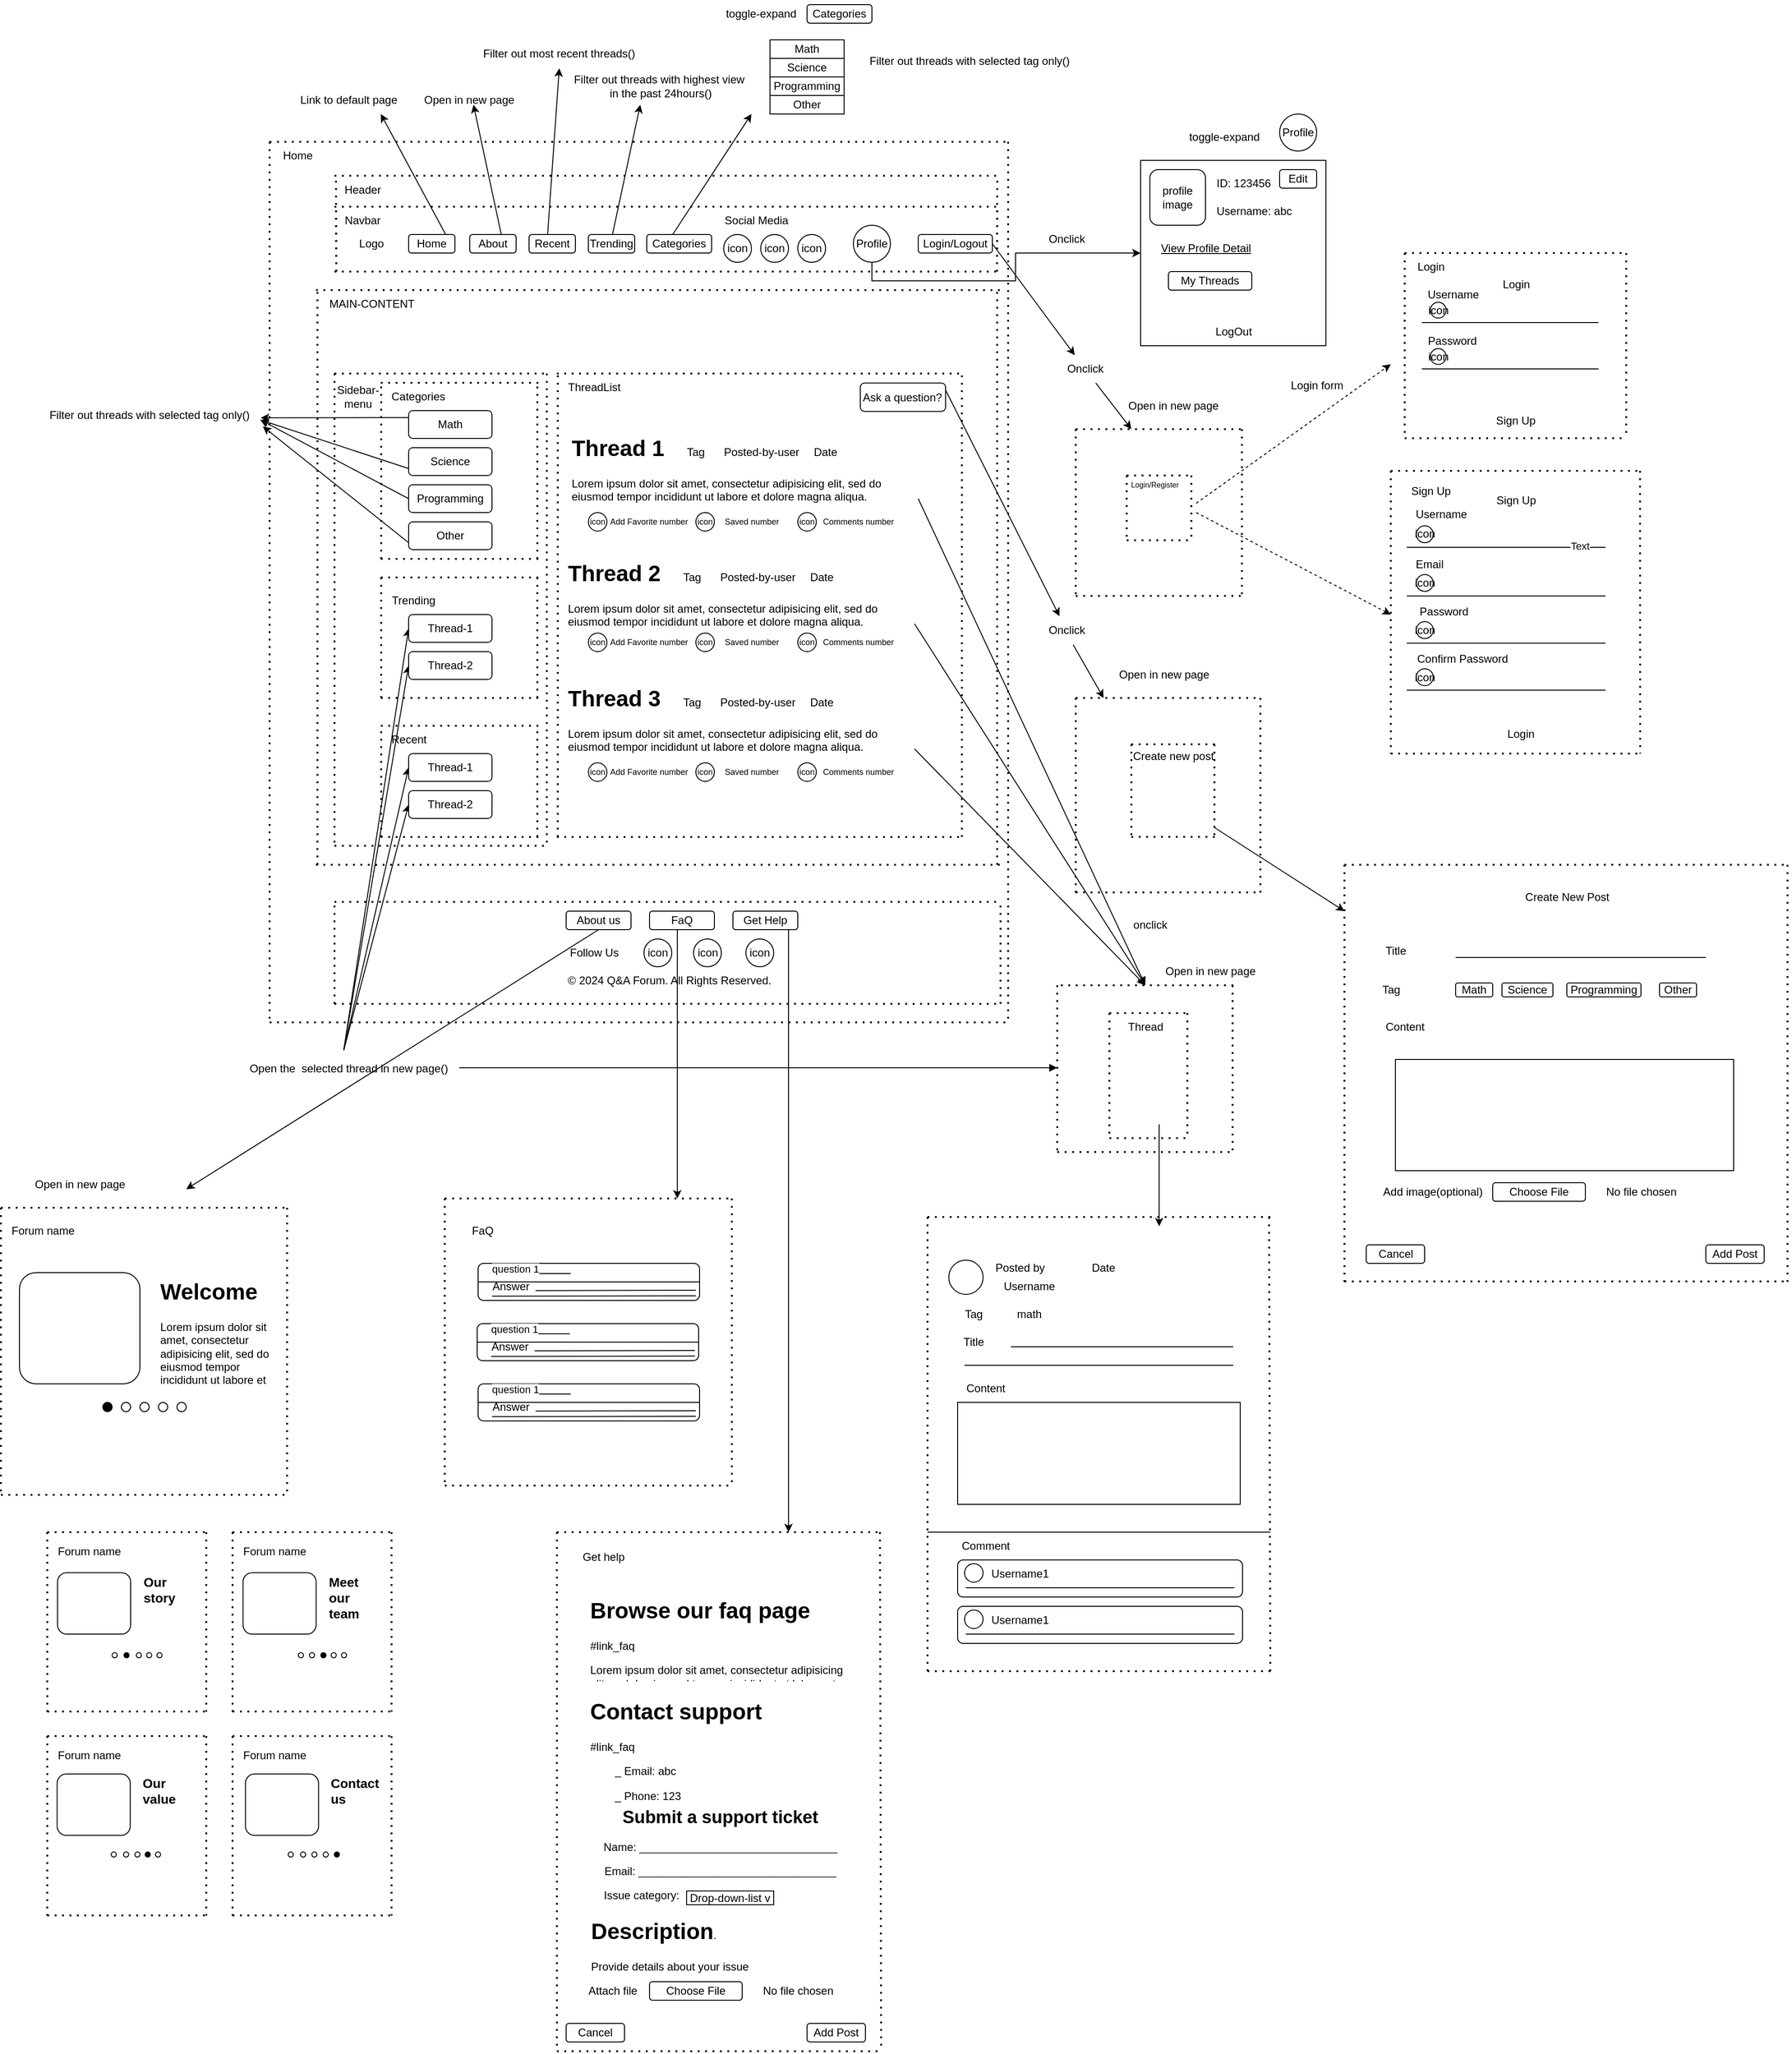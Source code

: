 <mxfile version="24.8.0">
  <diagram name="Trang-1" id="9Fver6jDBL4KJZNZEv3u">
    <mxGraphModel dx="1898" dy="2914" grid="1" gridSize="10" guides="1" tooltips="1" connect="1" arrows="1" fold="1" page="1" pageScale="1" pageWidth="827" pageHeight="1169" math="0" shadow="0">
      <root>
        <mxCell id="0" />
        <mxCell id="1" parent="0" />
        <mxCell id="3v_G94L6314WxcJYYTk_-27" value="" style="group" parent="1" vertex="1" connectable="0">
          <mxGeometry x="120" y="-880" width="740" height="620" as="geometry" />
        </mxCell>
        <mxCell id="3v_G94L6314WxcJYYTk_-28" value="" style="endArrow=none;dashed=1;html=1;dashPattern=1 3;strokeWidth=2;rounded=0;" parent="3v_G94L6314WxcJYYTk_-27" edge="1">
          <mxGeometry width="50" height="50" relative="1" as="geometry">
            <mxPoint as="sourcePoint" />
            <mxPoint x="740.0" as="targetPoint" />
          </mxGeometry>
        </mxCell>
        <mxCell id="3v_G94L6314WxcJYYTk_-29" value="" style="endArrow=none;dashed=1;html=1;dashPattern=1 3;strokeWidth=2;rounded=0;" parent="3v_G94L6314WxcJYYTk_-27" edge="1">
          <mxGeometry width="50" height="50" relative="1" as="geometry">
            <mxPoint y="620" as="sourcePoint" />
            <mxPoint x="740.0" y="620" as="targetPoint" />
          </mxGeometry>
        </mxCell>
        <mxCell id="3v_G94L6314WxcJYYTk_-30" value="" style="endArrow=none;dashed=1;html=1;dashPattern=1 3;strokeWidth=2;rounded=0;" parent="3v_G94L6314WxcJYYTk_-27" edge="1">
          <mxGeometry width="50" height="50" relative="1" as="geometry">
            <mxPoint x="1.609" y="620" as="sourcePoint" />
            <mxPoint x="1.609" as="targetPoint" />
          </mxGeometry>
        </mxCell>
        <mxCell id="3v_G94L6314WxcJYYTk_-31" value="" style="endArrow=none;dashed=1;html=1;dashPattern=1 3;strokeWidth=2;rounded=0;" parent="3v_G94L6314WxcJYYTk_-27" edge="1">
          <mxGeometry width="50" height="50" relative="1" as="geometry">
            <mxPoint x="735.174" y="620" as="sourcePoint" />
            <mxPoint x="735.174" as="targetPoint" />
          </mxGeometry>
        </mxCell>
        <mxCell id="3v_G94L6314WxcJYYTk_-32" value="MAIN-CONTENT" style="text;html=1;align=center;verticalAlign=middle;resizable=0;points=[];autosize=1;strokeColor=none;fillColor=none;" parent="3v_G94L6314WxcJYYTk_-27" vertex="1">
          <mxGeometry width="120" height="30" as="geometry" />
        </mxCell>
        <mxCell id="3v_G94L6314WxcJYYTk_-87" value="" style="group" parent="1" vertex="1" connectable="0">
          <mxGeometry x="190" y="-780" width="170" height="190" as="geometry" />
        </mxCell>
        <mxCell id="3v_G94L6314WxcJYYTk_-88" value="" style="endArrow=none;dashed=1;html=1;dashPattern=1 3;strokeWidth=2;rounded=0;" parent="3v_G94L6314WxcJYYTk_-87" edge="1">
          <mxGeometry width="50" height="50" relative="1" as="geometry">
            <mxPoint as="sourcePoint" />
            <mxPoint x="170" as="targetPoint" />
          </mxGeometry>
        </mxCell>
        <mxCell id="3v_G94L6314WxcJYYTk_-89" value="" style="endArrow=none;dashed=1;html=1;dashPattern=1 3;strokeWidth=2;rounded=0;" parent="3v_G94L6314WxcJYYTk_-87" edge="1">
          <mxGeometry width="50" height="50" relative="1" as="geometry">
            <mxPoint y="190" as="sourcePoint" />
            <mxPoint x="170" y="190" as="targetPoint" />
          </mxGeometry>
        </mxCell>
        <mxCell id="3v_G94L6314WxcJYYTk_-90" value="" style="endArrow=none;dashed=1;html=1;dashPattern=1 3;strokeWidth=2;rounded=0;" parent="3v_G94L6314WxcJYYTk_-87" edge="1">
          <mxGeometry width="50" height="50" relative="1" as="geometry">
            <mxPoint x="0.37" y="190" as="sourcePoint" />
            <mxPoint x="0.37" as="targetPoint" />
          </mxGeometry>
        </mxCell>
        <mxCell id="3v_G94L6314WxcJYYTk_-91" value="" style="endArrow=none;dashed=1;html=1;dashPattern=1 3;strokeWidth=2;rounded=0;" parent="3v_G94L6314WxcJYYTk_-87" edge="1">
          <mxGeometry width="50" height="50" relative="1" as="geometry">
            <mxPoint x="168.891" y="190" as="sourcePoint" />
            <mxPoint x="168.891" as="targetPoint" />
          </mxGeometry>
        </mxCell>
        <mxCell id="IQmVVY19-9sHavrMNvbj-260" style="rounded=0;orthogonalLoop=1;jettySize=auto;html=1;exitX=0;exitY=0.75;exitDx=0;exitDy=0;" parent="1" source="3v_G94L6314WxcJYYTk_-95" edge="1">
          <mxGeometry relative="1" as="geometry">
            <mxPoint x="60" y="-740" as="targetPoint" />
          </mxGeometry>
        </mxCell>
        <mxCell id="IQmVVY19-9sHavrMNvbj-261" style="rounded=0;orthogonalLoop=1;jettySize=auto;html=1;exitX=0;exitY=0.5;exitDx=0;exitDy=0;" parent="1" source="3v_G94L6314WxcJYYTk_-96" edge="1">
          <mxGeometry relative="1" as="geometry">
            <mxPoint x="60" y="-740" as="targetPoint" />
          </mxGeometry>
        </mxCell>
        <mxCell id="IQmVVY19-9sHavrMNvbj-262" style="rounded=0;orthogonalLoop=1;jettySize=auto;html=1;exitX=0;exitY=0.75;exitDx=0;exitDy=0;entryX=1.011;entryY=0.902;entryDx=0;entryDy=0;entryPerimeter=0;" parent="1" source="3v_G94L6314WxcJYYTk_-97" target="IQmVVY19-9sHavrMNvbj-258" edge="1">
          <mxGeometry relative="1" as="geometry">
            <mxPoint x="30" y="-720" as="targetPoint" />
          </mxGeometry>
        </mxCell>
        <mxCell id="3v_G94L6314WxcJYYTk_-104" value="" style="group" parent="1" vertex="1" connectable="0">
          <mxGeometry x="190" y="-570" width="170" height="130" as="geometry" />
        </mxCell>
        <mxCell id="3v_G94L6314WxcJYYTk_-105" value="" style="endArrow=none;dashed=1;html=1;dashPattern=1 3;strokeWidth=2;rounded=0;" parent="3v_G94L6314WxcJYYTk_-104" edge="1">
          <mxGeometry width="50" height="50" relative="1" as="geometry">
            <mxPoint as="sourcePoint" />
            <mxPoint x="170" as="targetPoint" />
          </mxGeometry>
        </mxCell>
        <mxCell id="3v_G94L6314WxcJYYTk_-106" value="" style="endArrow=none;dashed=1;html=1;dashPattern=1 3;strokeWidth=2;rounded=0;" parent="3v_G94L6314WxcJYYTk_-104" edge="1">
          <mxGeometry width="50" height="50" relative="1" as="geometry">
            <mxPoint y="130" as="sourcePoint" />
            <mxPoint x="170" y="130" as="targetPoint" />
          </mxGeometry>
        </mxCell>
        <mxCell id="3v_G94L6314WxcJYYTk_-107" value="" style="endArrow=none;dashed=1;html=1;dashPattern=1 3;strokeWidth=2;rounded=0;" parent="3v_G94L6314WxcJYYTk_-104" edge="1">
          <mxGeometry width="50" height="50" relative="1" as="geometry">
            <mxPoint x="0.37" y="130" as="sourcePoint" />
            <mxPoint x="0.37" as="targetPoint" />
          </mxGeometry>
        </mxCell>
        <mxCell id="3v_G94L6314WxcJYYTk_-108" value="" style="endArrow=none;dashed=1;html=1;dashPattern=1 3;strokeWidth=2;rounded=0;" parent="3v_G94L6314WxcJYYTk_-104" edge="1">
          <mxGeometry width="50" height="50" relative="1" as="geometry">
            <mxPoint x="168.891" y="130" as="sourcePoint" />
            <mxPoint x="168.891" as="targetPoint" />
          </mxGeometry>
        </mxCell>
        <mxCell id="3v_G94L6314WxcJYYTk_-100" value="Trending" style="text;html=1;align=center;verticalAlign=middle;resizable=0;points=[];autosize=1;strokeColor=none;fillColor=none;" parent="3v_G94L6314WxcJYYTk_-104" vertex="1">
          <mxGeometry y="9.5" width="70" height="30" as="geometry" />
        </mxCell>
        <mxCell id="3v_G94L6314WxcJYYTk_-109" value="" style="group" parent="1" vertex="1" connectable="0">
          <mxGeometry x="190" y="-410" width="170" height="120" as="geometry" />
        </mxCell>
        <mxCell id="3v_G94L6314WxcJYYTk_-110" value="" style="endArrow=none;dashed=1;html=1;dashPattern=1 3;strokeWidth=2;rounded=0;" parent="3v_G94L6314WxcJYYTk_-109" edge="1">
          <mxGeometry width="50" height="50" relative="1" as="geometry">
            <mxPoint as="sourcePoint" />
            <mxPoint x="170" as="targetPoint" />
          </mxGeometry>
        </mxCell>
        <mxCell id="3v_G94L6314WxcJYYTk_-111" value="" style="endArrow=none;dashed=1;html=1;dashPattern=1 3;strokeWidth=2;rounded=0;" parent="3v_G94L6314WxcJYYTk_-109" edge="1">
          <mxGeometry width="50" height="50" relative="1" as="geometry">
            <mxPoint y="120" as="sourcePoint" />
            <mxPoint x="170" y="120" as="targetPoint" />
          </mxGeometry>
        </mxCell>
        <mxCell id="3v_G94L6314WxcJYYTk_-112" value="" style="endArrow=none;dashed=1;html=1;dashPattern=1 3;strokeWidth=2;rounded=0;" parent="3v_G94L6314WxcJYYTk_-109" edge="1">
          <mxGeometry width="50" height="50" relative="1" as="geometry">
            <mxPoint x="0.37" y="120" as="sourcePoint" />
            <mxPoint x="0.37" as="targetPoint" />
          </mxGeometry>
        </mxCell>
        <mxCell id="3v_G94L6314WxcJYYTk_-113" value="" style="endArrow=none;dashed=1;html=1;dashPattern=1 3;strokeWidth=2;rounded=0;" parent="3v_G94L6314WxcJYYTk_-109" edge="1">
          <mxGeometry width="50" height="50" relative="1" as="geometry">
            <mxPoint x="168.891" y="120" as="sourcePoint" />
            <mxPoint x="168.891" as="targetPoint" />
          </mxGeometry>
        </mxCell>
        <mxCell id="3v_G94L6314WxcJYYTk_-103" value="Recent" style="text;html=1;align=center;verticalAlign=middle;resizable=0;points=[];autosize=1;strokeColor=none;fillColor=none;" parent="3v_G94L6314WxcJYYTk_-109" vertex="1">
          <mxGeometry width="60" height="30" as="geometry" />
        </mxCell>
        <mxCell id="3v_G94L6314WxcJYYTk_-123" value="" style="group" parent="1" vertex="1" connectable="0">
          <mxGeometry x="394" y="-730" width="496" height="630.941" as="geometry" />
        </mxCell>
        <mxCell id="3v_G94L6314WxcJYYTk_-116" value="&lt;h1 style=&quot;margin-top: 0px;&quot;&gt;Thread 1&lt;/h1&gt;&lt;p&gt;Lorem ipsum dolor sit amet, consectetur adipisicing elit, sed do eiusmod tempor incididunt ut labore et dolore magna aliqua.&lt;/p&gt;" style="text;html=1;whiteSpace=wrap;overflow=hidden;rounded=0;" parent="3v_G94L6314WxcJYYTk_-123" vertex="1">
          <mxGeometry width="376" height="100" as="geometry" />
        </mxCell>
        <mxCell id="3v_G94L6314WxcJYYTk_-119" value="Tag" style="text;html=1;align=center;verticalAlign=middle;whiteSpace=wrap;rounded=0;" parent="3v_G94L6314WxcJYYTk_-123" vertex="1">
          <mxGeometry x="106" y="10" width="60" height="30" as="geometry" />
        </mxCell>
        <mxCell id="3v_G94L6314WxcJYYTk_-120" value="Posted-by-user" style="text;html=1;align=center;verticalAlign=middle;whiteSpace=wrap;rounded=0;" parent="3v_G94L6314WxcJYYTk_-123" vertex="1">
          <mxGeometry x="158" y="10" width="98" height="30" as="geometry" />
        </mxCell>
        <mxCell id="3v_G94L6314WxcJYYTk_-121" value="Date" style="text;html=1;align=center;verticalAlign=middle;whiteSpace=wrap;rounded=0;" parent="3v_G94L6314WxcJYYTk_-123" vertex="1">
          <mxGeometry x="256" y="10" width="40" height="30" as="geometry" />
        </mxCell>
        <mxCell id="3v_G94L6314WxcJYYTk_-124" value="" style="group" parent="1" vertex="1" connectable="0">
          <mxGeometry x="390" y="-595" width="376" height="100" as="geometry" />
        </mxCell>
        <mxCell id="3v_G94L6314WxcJYYTk_-125" value="&lt;h1 style=&quot;margin-top: 0px;&quot;&gt;Thread 2&lt;/h1&gt;&lt;p&gt;Lorem ipsum dolor sit amet, consectetur adipisicing elit, sed do eiusmod tempor incididunt ut labore et dolore magna aliqua.&lt;/p&gt;" style="text;html=1;whiteSpace=wrap;overflow=hidden;rounded=0;" parent="3v_G94L6314WxcJYYTk_-124" vertex="1">
          <mxGeometry width="376" height="100" as="geometry" />
        </mxCell>
        <mxCell id="3v_G94L6314WxcJYYTk_-126" value="Tag" style="text;html=1;align=center;verticalAlign=middle;whiteSpace=wrap;rounded=0;" parent="3v_G94L6314WxcJYYTk_-124" vertex="1">
          <mxGeometry x="106" y="10" width="60" height="30" as="geometry" />
        </mxCell>
        <mxCell id="3v_G94L6314WxcJYYTk_-127" value="Posted-by-user" style="text;html=1;align=center;verticalAlign=middle;whiteSpace=wrap;rounded=0;" parent="3v_G94L6314WxcJYYTk_-124" vertex="1">
          <mxGeometry x="158" y="10" width="98" height="30" as="geometry" />
        </mxCell>
        <mxCell id="3v_G94L6314WxcJYYTk_-128" value="Date" style="text;html=1;align=center;verticalAlign=middle;whiteSpace=wrap;rounded=0;" parent="3v_G94L6314WxcJYYTk_-124" vertex="1">
          <mxGeometry x="256" y="10" width="40" height="30" as="geometry" />
        </mxCell>
        <mxCell id="3v_G94L6314WxcJYYTk_-129" value="" style="group" parent="1" vertex="1" connectable="0">
          <mxGeometry x="390" y="-460" width="376" height="100" as="geometry" />
        </mxCell>
        <mxCell id="3v_G94L6314WxcJYYTk_-130" value="&lt;h1 style=&quot;margin-top: 0px;&quot;&gt;Thread 3&lt;/h1&gt;&lt;p&gt;Lorem ipsum dolor sit amet, consectetur adipisicing elit, sed do eiusmod tempor incididunt ut labore et dolore magna aliqua.&lt;/p&gt;" style="text;html=1;whiteSpace=wrap;overflow=hidden;rounded=0;" parent="3v_G94L6314WxcJYYTk_-129" vertex="1">
          <mxGeometry width="376" height="100" as="geometry" />
        </mxCell>
        <mxCell id="3v_G94L6314WxcJYYTk_-131" value="Tag" style="text;html=1;align=center;verticalAlign=middle;whiteSpace=wrap;rounded=0;" parent="3v_G94L6314WxcJYYTk_-129" vertex="1">
          <mxGeometry x="106" y="10" width="60" height="30" as="geometry" />
        </mxCell>
        <mxCell id="3v_G94L6314WxcJYYTk_-132" value="Posted-by-user" style="text;html=1;align=center;verticalAlign=middle;whiteSpace=wrap;rounded=0;" parent="3v_G94L6314WxcJYYTk_-129" vertex="1">
          <mxGeometry x="158" y="10" width="98" height="30" as="geometry" />
        </mxCell>
        <mxCell id="3v_G94L6314WxcJYYTk_-133" value="Date" style="text;html=1;align=center;verticalAlign=middle;whiteSpace=wrap;rounded=0;" parent="3v_G94L6314WxcJYYTk_-129" vertex="1">
          <mxGeometry x="256" y="10" width="40" height="30" as="geometry" />
        </mxCell>
        <mxCell id="3v_G94L6314WxcJYYTk_-139" value="" style="group;fontSize=9;" parent="1" vertex="1" connectable="0">
          <mxGeometry x="380" y="-790" width="440" height="500" as="geometry" />
        </mxCell>
        <mxCell id="3v_G94L6314WxcJYYTk_-140" value="" style="endArrow=none;dashed=1;html=1;dashPattern=1 3;strokeWidth=2;rounded=0;" parent="3v_G94L6314WxcJYYTk_-139" edge="1">
          <mxGeometry width="50" height="50" relative="1" as="geometry">
            <mxPoint as="sourcePoint" />
            <mxPoint x="440" as="targetPoint" />
          </mxGeometry>
        </mxCell>
        <mxCell id="3v_G94L6314WxcJYYTk_-141" value="" style="endArrow=none;dashed=1;html=1;dashPattern=1 3;strokeWidth=2;rounded=0;" parent="3v_G94L6314WxcJYYTk_-139" edge="1">
          <mxGeometry width="50" height="50" relative="1" as="geometry">
            <mxPoint y="500.0" as="sourcePoint" />
            <mxPoint x="440" y="500.0" as="targetPoint" />
          </mxGeometry>
        </mxCell>
        <mxCell id="3v_G94L6314WxcJYYTk_-142" value="" style="endArrow=none;dashed=1;html=1;dashPattern=1 3;strokeWidth=2;rounded=0;" parent="3v_G94L6314WxcJYYTk_-139" edge="1">
          <mxGeometry width="50" height="50" relative="1" as="geometry">
            <mxPoint x="0.957" y="500.0" as="sourcePoint" />
            <mxPoint x="0.957" as="targetPoint" />
          </mxGeometry>
        </mxCell>
        <mxCell id="3v_G94L6314WxcJYYTk_-143" value="" style="endArrow=none;dashed=1;html=1;dashPattern=1 3;strokeWidth=2;rounded=0;" parent="3v_G94L6314WxcJYYTk_-139" edge="1">
          <mxGeometry width="50" height="50" relative="1" as="geometry">
            <mxPoint x="437.13" y="500.0" as="sourcePoint" />
            <mxPoint x="437.13" as="targetPoint" />
          </mxGeometry>
        </mxCell>
        <mxCell id="3v_G94L6314WxcJYYTk_-114" value="ThreadList" style="text;html=1;align=center;verticalAlign=middle;resizable=0;points=[];autosize=1;strokeColor=none;fillColor=none;" parent="3v_G94L6314WxcJYYTk_-139" vertex="1">
          <mxGeometry width="80" height="30" as="geometry" />
        </mxCell>
        <mxCell id="3v_G94L6314WxcJYYTk_-26" value="Ask a question?" style="rounded=1;whiteSpace=wrap;html=1;" parent="3v_G94L6314WxcJYYTk_-139" vertex="1">
          <mxGeometry x="327.442" y="10.204" width="92.093" height="30.612" as="geometry" />
        </mxCell>
        <mxCell id="IQmVVY19-9sHavrMNvbj-263" value="icon" style="ellipse;whiteSpace=wrap;html=1;aspect=fixed;fontSize=9;" parent="3v_G94L6314WxcJYYTk_-139" vertex="1">
          <mxGeometry x="34" y="150" width="20" height="20" as="geometry" />
        </mxCell>
        <mxCell id="IQmVVY19-9sHavrMNvbj-291" value="icon" style="ellipse;whiteSpace=wrap;html=1;aspect=fixed;fontSize=9;" parent="3v_G94L6314WxcJYYTk_-139" vertex="1">
          <mxGeometry x="150" y="150" width="20" height="20" as="geometry" />
        </mxCell>
        <mxCell id="IQmVVY19-9sHavrMNvbj-292" value="Add Favorite number" style="text;html=1;align=center;verticalAlign=middle;resizable=0;points=[];autosize=1;strokeColor=none;fillColor=none;fontSize=9;" parent="3v_G94L6314WxcJYYTk_-139" vertex="1">
          <mxGeometry x="44" y="150" width="110" height="20" as="geometry" />
        </mxCell>
        <mxCell id="IQmVVY19-9sHavrMNvbj-293" value="Saved number" style="text;html=1;align=center;verticalAlign=middle;resizable=0;points=[];autosize=1;strokeColor=none;fillColor=none;fontSize=9;" parent="3v_G94L6314WxcJYYTk_-139" vertex="1">
          <mxGeometry x="170" y="150" width="80" height="20" as="geometry" />
        </mxCell>
        <mxCell id="IQmVVY19-9sHavrMNvbj-294" value="icon" style="ellipse;whiteSpace=wrap;html=1;aspect=fixed;fontSize=9;" parent="3v_G94L6314WxcJYYTk_-139" vertex="1">
          <mxGeometry x="260" y="150" width="20" height="20" as="geometry" />
        </mxCell>
        <mxCell id="IQmVVY19-9sHavrMNvbj-295" value="Comments number" style="text;html=1;align=center;verticalAlign=middle;resizable=0;points=[];autosize=1;strokeColor=none;fillColor=none;fontSize=9;" parent="3v_G94L6314WxcJYYTk_-139" vertex="1">
          <mxGeometry x="275" y="150" width="100" height="20" as="geometry" />
        </mxCell>
        <mxCell id="IQmVVY19-9sHavrMNvbj-296" value="icon" style="ellipse;whiteSpace=wrap;html=1;aspect=fixed;fontSize=9;" parent="3v_G94L6314WxcJYYTk_-139" vertex="1">
          <mxGeometry x="34" y="280" width="20" height="20" as="geometry" />
        </mxCell>
        <mxCell id="IQmVVY19-9sHavrMNvbj-297" value="icon" style="ellipse;whiteSpace=wrap;html=1;aspect=fixed;fontSize=9;" parent="3v_G94L6314WxcJYYTk_-139" vertex="1">
          <mxGeometry x="150" y="280" width="20" height="20" as="geometry" />
        </mxCell>
        <mxCell id="IQmVVY19-9sHavrMNvbj-298" value="Add Favorite number" style="text;html=1;align=center;verticalAlign=middle;resizable=0;points=[];autosize=1;strokeColor=none;fillColor=none;fontSize=9;" parent="3v_G94L6314WxcJYYTk_-139" vertex="1">
          <mxGeometry x="44" y="280" width="110" height="20" as="geometry" />
        </mxCell>
        <mxCell id="IQmVVY19-9sHavrMNvbj-299" value="Saved number" style="text;html=1;align=center;verticalAlign=middle;resizable=0;points=[];autosize=1;strokeColor=none;fillColor=none;fontSize=9;" parent="3v_G94L6314WxcJYYTk_-139" vertex="1">
          <mxGeometry x="170" y="280" width="80" height="20" as="geometry" />
        </mxCell>
        <mxCell id="IQmVVY19-9sHavrMNvbj-300" value="icon" style="ellipse;whiteSpace=wrap;html=1;aspect=fixed;fontSize=9;" parent="3v_G94L6314WxcJYYTk_-139" vertex="1">
          <mxGeometry x="260" y="280" width="20" height="20" as="geometry" />
        </mxCell>
        <mxCell id="IQmVVY19-9sHavrMNvbj-301" value="Comments number" style="text;html=1;align=center;verticalAlign=middle;resizable=0;points=[];autosize=1;strokeColor=none;fillColor=none;fontSize=9;" parent="3v_G94L6314WxcJYYTk_-139" vertex="1">
          <mxGeometry x="275" y="280" width="100" height="20" as="geometry" />
        </mxCell>
        <mxCell id="IQmVVY19-9sHavrMNvbj-302" value="icon" style="ellipse;whiteSpace=wrap;html=1;aspect=fixed;fontSize=9;" parent="3v_G94L6314WxcJYYTk_-139" vertex="1">
          <mxGeometry x="34" y="420" width="20" height="20" as="geometry" />
        </mxCell>
        <mxCell id="IQmVVY19-9sHavrMNvbj-303" value="icon" style="ellipse;whiteSpace=wrap;html=1;aspect=fixed;fontSize=9;" parent="3v_G94L6314WxcJYYTk_-139" vertex="1">
          <mxGeometry x="150" y="420" width="20" height="20" as="geometry" />
        </mxCell>
        <mxCell id="IQmVVY19-9sHavrMNvbj-304" value="Add Favorite number" style="text;html=1;align=center;verticalAlign=middle;resizable=0;points=[];autosize=1;strokeColor=none;fillColor=none;fontSize=9;" parent="3v_G94L6314WxcJYYTk_-139" vertex="1">
          <mxGeometry x="44" y="420" width="110" height="20" as="geometry" />
        </mxCell>
        <mxCell id="IQmVVY19-9sHavrMNvbj-305" value="Saved number" style="text;html=1;align=center;verticalAlign=middle;resizable=0;points=[];autosize=1;strokeColor=none;fillColor=none;fontSize=9;" parent="3v_G94L6314WxcJYYTk_-139" vertex="1">
          <mxGeometry x="170" y="420" width="80" height="20" as="geometry" />
        </mxCell>
        <mxCell id="IQmVVY19-9sHavrMNvbj-306" value="icon" style="ellipse;whiteSpace=wrap;html=1;aspect=fixed;fontSize=9;" parent="3v_G94L6314WxcJYYTk_-139" vertex="1">
          <mxGeometry x="260" y="420" width="20" height="20" as="geometry" />
        </mxCell>
        <mxCell id="IQmVVY19-9sHavrMNvbj-307" value="Comments number" style="text;html=1;align=center;verticalAlign=middle;resizable=0;points=[];autosize=1;strokeColor=none;fillColor=none;fontSize=9;" parent="3v_G94L6314WxcJYYTk_-139" vertex="1">
          <mxGeometry x="275" y="420" width="100" height="20" as="geometry" />
        </mxCell>
        <mxCell id="3v_G94L6314WxcJYYTk_-187" value="" style="group" parent="1" vertex="1" connectable="0">
          <mxGeometry x="140" y="-220" width="720" height="110" as="geometry" />
        </mxCell>
        <mxCell id="3v_G94L6314WxcJYYTk_-156" value="" style="endArrow=none;dashed=1;html=1;dashPattern=1 3;strokeWidth=2;rounded=0;" parent="3v_G94L6314WxcJYYTk_-187" edge="1">
          <mxGeometry width="50" height="50" relative="1" as="geometry">
            <mxPoint as="sourcePoint" />
            <mxPoint x="720" as="targetPoint" />
          </mxGeometry>
        </mxCell>
        <mxCell id="3v_G94L6314WxcJYYTk_-184" value="" style="endArrow=none;dashed=1;html=1;dashPattern=1 3;strokeWidth=2;rounded=0;" parent="3v_G94L6314WxcJYYTk_-187" edge="1">
          <mxGeometry width="50" height="50" relative="1" as="geometry">
            <mxPoint y="110" as="sourcePoint" />
            <mxPoint x="720" y="110" as="targetPoint" />
          </mxGeometry>
        </mxCell>
        <mxCell id="3v_G94L6314WxcJYYTk_-185" value="" style="endArrow=none;dashed=1;html=1;dashPattern=1 3;strokeWidth=2;rounded=0;" parent="3v_G94L6314WxcJYYTk_-187" edge="1">
          <mxGeometry width="50" height="50" relative="1" as="geometry">
            <mxPoint y="110" as="sourcePoint" />
            <mxPoint as="targetPoint" />
          </mxGeometry>
        </mxCell>
        <mxCell id="3v_G94L6314WxcJYYTk_-186" value="" style="endArrow=none;dashed=1;html=1;dashPattern=1 3;strokeWidth=2;rounded=0;" parent="3v_G94L6314WxcJYYTk_-187" edge="1">
          <mxGeometry width="50" height="50" relative="1" as="geometry">
            <mxPoint x="718.82" y="110" as="sourcePoint" />
            <mxPoint x="718.82" as="targetPoint" />
          </mxGeometry>
        </mxCell>
        <mxCell id="3v_G94L6314WxcJYYTk_-195" value="Follow Us" style="text;html=1;align=center;verticalAlign=middle;resizable=0;points=[];autosize=1;strokeColor=none;fillColor=none;" parent="3v_G94L6314WxcJYYTk_-187" vertex="1">
          <mxGeometry x="240" y="40" width="80" height="30" as="geometry" />
        </mxCell>
        <mxCell id="3v_G94L6314WxcJYYTk_-211" value="&amp;nbsp;© &lt;span class=&quot;hljs-number&quot;&gt;2024&lt;/span&gt; &lt;span class=&quot;hljs-selector-tag&quot;&gt;Q&lt;/span&gt;&lt;span class=&quot;hljs-selector-tag&quot;&gt;&amp;amp;&lt;/span&gt;&lt;span class=&quot;hljs-selector-tag&quot;&gt;A&lt;/span&gt; &lt;span class=&quot;hljs-selector-tag&quot;&gt;Forum&lt;/span&gt;. &lt;span class=&quot;hljs-keyword&quot;&gt;All&lt;/span&gt; &lt;span class=&quot;hljs-selector-tag&quot;&gt;Rights&lt;/span&gt; &lt;span class=&quot;hljs-selector-tag&quot;&gt;Reserved&lt;/span&gt;." style="text;html=1;align=center;verticalAlign=middle;whiteSpace=wrap;rounded=0;" parent="3v_G94L6314WxcJYYTk_-187" vertex="1">
          <mxGeometry x="230" y="70" width="260" height="30" as="geometry" />
        </mxCell>
        <mxCell id="3v_G94L6314WxcJYYTk_-212" value="" style="group" parent="3v_G94L6314WxcJYYTk_-187" vertex="1" connectable="0">
          <mxGeometry x="334" y="40" width="140" height="30" as="geometry" />
        </mxCell>
        <mxCell id="3v_G94L6314WxcJYYTk_-208" value="icon" style="ellipse;whiteSpace=wrap;html=1;aspect=fixed;" parent="3v_G94L6314WxcJYYTk_-212" vertex="1">
          <mxGeometry width="30" height="30" as="geometry" />
        </mxCell>
        <mxCell id="3v_G94L6314WxcJYYTk_-209" value="icon" style="ellipse;whiteSpace=wrap;html=1;aspect=fixed;" parent="3v_G94L6314WxcJYYTk_-212" vertex="1">
          <mxGeometry x="53.5" width="30" height="30" as="geometry" />
        </mxCell>
        <mxCell id="3v_G94L6314WxcJYYTk_-210" value="icon" style="ellipse;whiteSpace=wrap;html=1;aspect=fixed;" parent="3v_G94L6314WxcJYYTk_-212" vertex="1">
          <mxGeometry x="110" width="30" height="30" as="geometry" />
        </mxCell>
        <mxCell id="ftBFuNIlvOL5y04UuzCD-10" value="" style="whiteSpace=wrap;html=1;aspect=fixed;" parent="1" vertex="1">
          <mxGeometry x="1010" y="-1020" width="200" height="200" as="geometry" />
        </mxCell>
        <mxCell id="ftBFuNIlvOL5y04UuzCD-16" value="profile&lt;br&gt;image" style="rounded=1;whiteSpace=wrap;html=1;" parent="1" vertex="1">
          <mxGeometry x="1020" y="-1010" width="60" height="60" as="geometry" />
        </mxCell>
        <mxCell id="ftBFuNIlvOL5y04UuzCD-17" value="ID: 123456" style="text;html=1;align=left;verticalAlign=middle;whiteSpace=wrap;rounded=0;" parent="1" vertex="1">
          <mxGeometry x="1090" y="-1010" width="80" height="30" as="geometry" />
        </mxCell>
        <mxCell id="ftBFuNIlvOL5y04UuzCD-18" value="Username: abc" style="text;html=1;align=left;verticalAlign=middle;whiteSpace=wrap;rounded=0;" parent="1" vertex="1">
          <mxGeometry x="1090" y="-980" width="100" height="30" as="geometry" />
        </mxCell>
        <mxCell id="ftBFuNIlvOL5y04UuzCD-19" value="View Profile Detail" style="text;html=1;align=left;verticalAlign=middle;whiteSpace=wrap;rounded=0;fontStyle=4" parent="1" vertex="1">
          <mxGeometry x="1030" y="-940" width="100" height="30" as="geometry" />
        </mxCell>
        <mxCell id="IQmVVY19-9sHavrMNvbj-1" value="Edit" style="rounded=1;whiteSpace=wrap;html=1;" parent="1" vertex="1">
          <mxGeometry x="1160" y="-1010" width="40" height="20" as="geometry" />
        </mxCell>
        <mxCell id="IQmVVY19-9sHavrMNvbj-3" value="My Threads" style="rounded=1;whiteSpace=wrap;html=1;" parent="1" vertex="1">
          <mxGeometry x="1040" y="-900" width="90" height="20" as="geometry" />
        </mxCell>
        <mxCell id="IQmVVY19-9sHavrMNvbj-6" value="LogOut" style="text;html=1;align=center;verticalAlign=middle;resizable=0;points=[];autosize=1;strokeColor=none;fillColor=none;" parent="1" vertex="1">
          <mxGeometry x="1080" y="-850" width="60" height="30" as="geometry" />
        </mxCell>
        <mxCell id="IQmVVY19-9sHavrMNvbj-7" value="Profile" style="ellipse;whiteSpace=wrap;html=1;aspect=fixed;" parent="1" vertex="1">
          <mxGeometry x="1160" y="-1070" width="40" height="40" as="geometry" />
        </mxCell>
        <mxCell id="ftBFuNIlvOL5y04UuzCD-15" style="edgeStyle=orthogonalEdgeStyle;rounded=0;orthogonalLoop=1;jettySize=auto;html=1;exitX=0.5;exitY=1;exitDx=0;exitDy=0;" parent="1" source="3v_G94L6314WxcJYYTk_-83" target="ftBFuNIlvOL5y04UuzCD-10" edge="1">
          <mxGeometry relative="1" as="geometry" />
        </mxCell>
        <mxCell id="IQmVVY19-9sHavrMNvbj-17" value="" style="group" parent="1" vertex="1" connectable="0">
          <mxGeometry x="1295" y="-920" width="240" height="200" as="geometry" />
        </mxCell>
        <mxCell id="IQmVVY19-9sHavrMNvbj-18" value="" style="endArrow=none;dashed=1;html=1;dashPattern=1 3;strokeWidth=2;rounded=0;" parent="IQmVVY19-9sHavrMNvbj-17" edge="1">
          <mxGeometry width="50" height="50" relative="1" as="geometry">
            <mxPoint as="sourcePoint" />
            <mxPoint x="240" as="targetPoint" />
          </mxGeometry>
        </mxCell>
        <mxCell id="IQmVVY19-9sHavrMNvbj-19" value="" style="endArrow=none;dashed=1;html=1;dashPattern=1 3;strokeWidth=2;rounded=0;" parent="IQmVVY19-9sHavrMNvbj-17" edge="1">
          <mxGeometry width="50" height="50" relative="1" as="geometry">
            <mxPoint y="199.802" as="sourcePoint" />
            <mxPoint x="240" y="199.802" as="targetPoint" />
          </mxGeometry>
        </mxCell>
        <mxCell id="IQmVVY19-9sHavrMNvbj-20" value="" style="endArrow=none;dashed=1;html=1;dashPattern=1 3;strokeWidth=2;rounded=0;" parent="IQmVVY19-9sHavrMNvbj-17" edge="1">
          <mxGeometry width="50" height="50" relative="1" as="geometry">
            <mxPoint as="sourcePoint" />
            <mxPoint y="200" as="targetPoint" />
          </mxGeometry>
        </mxCell>
        <mxCell id="IQmVVY19-9sHavrMNvbj-21" value="" style="endArrow=none;dashed=1;html=1;dashPattern=1 3;strokeWidth=2;rounded=0;" parent="IQmVVY19-9sHavrMNvbj-17" edge="1">
          <mxGeometry width="50" height="50" relative="1" as="geometry">
            <mxPoint x="239.1" as="sourcePoint" />
            <mxPoint x="239.1" y="200" as="targetPoint" />
          </mxGeometry>
        </mxCell>
        <mxCell id="IQmVVY19-9sHavrMNvbj-22" value="Login" style="text;html=1;align=center;verticalAlign=middle;resizable=0;points=[];autosize=1;strokeColor=none;fillColor=none;" parent="IQmVVY19-9sHavrMNvbj-17" vertex="1">
          <mxGeometry x="3.077" width="50" height="30" as="geometry" />
        </mxCell>
        <mxCell id="IQmVVY19-9sHavrMNvbj-23" value="" style="endArrow=none;html=1;rounded=0;" parent="IQmVVY19-9sHavrMNvbj-17" edge="1">
          <mxGeometry width="50" height="50" relative="1" as="geometry">
            <mxPoint x="18.462" y="75" as="sourcePoint" />
            <mxPoint x="209.231" y="75" as="targetPoint" />
          </mxGeometry>
        </mxCell>
        <mxCell id="IQmVVY19-9sHavrMNvbj-24" value="" style="endArrow=none;html=1;rounded=0;" parent="IQmVVY19-9sHavrMNvbj-17" edge="1">
          <mxGeometry width="50" height="50" relative="1" as="geometry">
            <mxPoint x="18.462" y="125" as="sourcePoint" />
            <mxPoint x="209.231" y="125" as="targetPoint" />
          </mxGeometry>
        </mxCell>
        <mxCell id="IQmVVY19-9sHavrMNvbj-25" value="Username" style="text;html=1;align=center;verticalAlign=middle;resizable=0;points=[];autosize=1;strokeColor=none;fillColor=none;" parent="IQmVVY19-9sHavrMNvbj-17" vertex="1">
          <mxGeometry x="12.308" y="30" width="80" height="30" as="geometry" />
        </mxCell>
        <mxCell id="IQmVVY19-9sHavrMNvbj-26" value="Password" style="text;html=1;align=center;verticalAlign=middle;resizable=0;points=[];autosize=1;strokeColor=none;fillColor=none;" parent="IQmVVY19-9sHavrMNvbj-17" vertex="1">
          <mxGeometry x="10.768" y="80" width="80" height="30" as="geometry" />
        </mxCell>
        <mxCell id="IQmVVY19-9sHavrMNvbj-27" value="icon" style="ellipse;whiteSpace=wrap;html=1;aspect=fixed;" parent="IQmVVY19-9sHavrMNvbj-17" vertex="1">
          <mxGeometry x="27.692" y="53.125" width="17.045" height="17.045" as="geometry" />
        </mxCell>
        <mxCell id="IQmVVY19-9sHavrMNvbj-28" value="icon" style="ellipse;whiteSpace=wrap;html=1;aspect=fixed;" parent="IQmVVY19-9sHavrMNvbj-17" vertex="1">
          <mxGeometry x="27.692" y="103.125" width="17.045" height="17.045" as="geometry" />
        </mxCell>
        <mxCell id="IQmVVY19-9sHavrMNvbj-29" value="Login" style="text;html=1;align=center;verticalAlign=middle;resizable=0;points=[];autosize=1;strokeColor=none;fillColor=none;" parent="IQmVVY19-9sHavrMNvbj-17" vertex="1">
          <mxGeometry x="94.998" y="18.75" width="50" height="30" as="geometry" />
        </mxCell>
        <mxCell id="IQmVVY19-9sHavrMNvbj-30" value="Sign Up" style="text;html=1;align=center;verticalAlign=middle;whiteSpace=wrap;rounded=0;" parent="IQmVVY19-9sHavrMNvbj-17" vertex="1">
          <mxGeometry x="90.77" y="171.88" width="58.46" height="18.75" as="geometry" />
        </mxCell>
        <mxCell id="IQmVVY19-9sHavrMNvbj-85" value="" style="group" parent="1" vertex="1" connectable="0">
          <mxGeometry x="995" y="-680" width="70" height="70" as="geometry" />
        </mxCell>
        <mxCell id="IQmVVY19-9sHavrMNvbj-86" value="" style="endArrow=none;dashed=1;html=1;dashPattern=1 3;strokeWidth=2;rounded=0;" parent="IQmVVY19-9sHavrMNvbj-85" edge="1">
          <mxGeometry width="50" height="50" relative="1" as="geometry">
            <mxPoint as="sourcePoint" />
            <mxPoint x="70.0" as="targetPoint" />
          </mxGeometry>
        </mxCell>
        <mxCell id="IQmVVY19-9sHavrMNvbj-87" value="" style="endArrow=none;dashed=1;html=1;dashPattern=1 3;strokeWidth=2;rounded=0;" parent="IQmVVY19-9sHavrMNvbj-85" edge="1">
          <mxGeometry width="50" height="50" relative="1" as="geometry">
            <mxPoint y="69.931" as="sourcePoint" />
            <mxPoint x="70.0" y="69.931" as="targetPoint" />
          </mxGeometry>
        </mxCell>
        <mxCell id="IQmVVY19-9sHavrMNvbj-88" value="" style="endArrow=none;dashed=1;html=1;dashPattern=1 3;strokeWidth=2;rounded=0;" parent="IQmVVY19-9sHavrMNvbj-85" edge="1">
          <mxGeometry width="50" height="50" relative="1" as="geometry">
            <mxPoint as="sourcePoint" />
            <mxPoint y="70.0" as="targetPoint" />
          </mxGeometry>
        </mxCell>
        <mxCell id="IQmVVY19-9sHavrMNvbj-89" value="" style="endArrow=none;dashed=1;html=1;dashPattern=1 3;strokeWidth=2;rounded=0;" parent="IQmVVY19-9sHavrMNvbj-85" edge="1">
          <mxGeometry width="50" height="50" relative="1" as="geometry">
            <mxPoint x="69.737" as="sourcePoint" />
            <mxPoint x="69.737" y="70.0" as="targetPoint" />
          </mxGeometry>
        </mxCell>
        <mxCell id="IQmVVY19-9sHavrMNvbj-90" value="Login/Register" style="text;html=1;align=center;verticalAlign=middle;resizable=0;points=[];autosize=1;strokeColor=none;fillColor=none;fontSize=8;" parent="IQmVVY19-9sHavrMNvbj-85" vertex="1">
          <mxGeometry x="-10" width="80" height="20" as="geometry" />
        </mxCell>
        <mxCell id="IQmVVY19-9sHavrMNvbj-108" value="" style="endArrow=classic;html=1;rounded=0;" parent="1" source="IQmVVY19-9sHavrMNvbj-123" edge="1">
          <mxGeometry width="50" height="50" relative="1" as="geometry">
            <mxPoint x="850" y="-930" as="sourcePoint" />
            <mxPoint x="1000" y="-730" as="targetPoint" />
          </mxGeometry>
        </mxCell>
        <mxCell id="IQmVVY19-9sHavrMNvbj-109" value="Onclick" style="text;html=1;align=center;verticalAlign=middle;resizable=0;points=[];autosize=1;strokeColor=none;fillColor=none;" parent="1" vertex="1">
          <mxGeometry x="900" y="-950" width="60" height="30" as="geometry" />
        </mxCell>
        <mxCell id="IQmVVY19-9sHavrMNvbj-91" value="" style="endArrow=classic;html=1;rounded=0;dashed=1;" parent="1" edge="1">
          <mxGeometry width="50" height="50" relative="1" as="geometry">
            <mxPoint x="1070" y="-650" as="sourcePoint" />
            <mxPoint x="1280" y="-800" as="targetPoint" />
          </mxGeometry>
        </mxCell>
        <mxCell id="IQmVVY19-9sHavrMNvbj-92" value="" style="endArrow=classic;html=1;rounded=0;dashed=1;" parent="1" edge="1">
          <mxGeometry width="50" height="50" relative="1" as="geometry">
            <mxPoint x="1070" y="-640" as="sourcePoint" />
            <mxPoint x="1280" y="-530" as="targetPoint" />
          </mxGeometry>
        </mxCell>
        <mxCell id="IQmVVY19-9sHavrMNvbj-119" value="" style="group" parent="1" vertex="1" connectable="0">
          <mxGeometry x="940" y="-730" width="180" height="180" as="geometry" />
        </mxCell>
        <mxCell id="IQmVVY19-9sHavrMNvbj-46" value="" style="endArrow=none;dashed=1;html=1;dashPattern=1 3;strokeWidth=2;rounded=0;" parent="IQmVVY19-9sHavrMNvbj-119" edge="1">
          <mxGeometry width="50" height="50" relative="1" as="geometry">
            <mxPoint as="sourcePoint" />
            <mxPoint x="180" as="targetPoint" />
          </mxGeometry>
        </mxCell>
        <mxCell id="IQmVVY19-9sHavrMNvbj-47" value="" style="endArrow=none;dashed=1;html=1;dashPattern=1 3;strokeWidth=2;rounded=0;" parent="IQmVVY19-9sHavrMNvbj-119" edge="1">
          <mxGeometry width="50" height="50" relative="1" as="geometry">
            <mxPoint y="179.822" as="sourcePoint" />
            <mxPoint x="180" y="179.822" as="targetPoint" />
          </mxGeometry>
        </mxCell>
        <mxCell id="IQmVVY19-9sHavrMNvbj-48" value="" style="endArrow=none;dashed=1;html=1;dashPattern=1 3;strokeWidth=2;rounded=0;" parent="IQmVVY19-9sHavrMNvbj-119" edge="1">
          <mxGeometry width="50" height="50" relative="1" as="geometry">
            <mxPoint as="sourcePoint" />
            <mxPoint y="180" as="targetPoint" />
          </mxGeometry>
        </mxCell>
        <mxCell id="IQmVVY19-9sHavrMNvbj-49" value="" style="endArrow=none;dashed=1;html=1;dashPattern=1 3;strokeWidth=2;rounded=0;" parent="IQmVVY19-9sHavrMNvbj-119" edge="1">
          <mxGeometry width="50" height="50" relative="1" as="geometry">
            <mxPoint x="179.325" as="sourcePoint" />
            <mxPoint x="179.325" y="180" as="targetPoint" />
          </mxGeometry>
        </mxCell>
        <mxCell id="IQmVVY19-9sHavrMNvbj-120" value="toggle-expand" style="text;html=1;align=center;verticalAlign=middle;resizable=0;points=[];autosize=1;strokeColor=none;fillColor=none;" parent="1" vertex="1">
          <mxGeometry x="550" y="-1193" width="100" height="30" as="geometry" />
        </mxCell>
        <mxCell id="IQmVVY19-9sHavrMNvbj-121" value="Open in new page" style="text;html=1;align=center;verticalAlign=middle;resizable=0;points=[];autosize=1;strokeColor=none;fillColor=none;" parent="1" vertex="1">
          <mxGeometry x="985" y="-770" width="120" height="30" as="geometry" />
        </mxCell>
        <mxCell id="IQmVVY19-9sHavrMNvbj-124" value="" style="endArrow=classic;html=1;rounded=0;" parent="1" target="IQmVVY19-9sHavrMNvbj-123" edge="1">
          <mxGeometry width="50" height="50" relative="1" as="geometry">
            <mxPoint x="850" y="-930" as="sourcePoint" />
            <mxPoint x="1000" y="-730" as="targetPoint" />
          </mxGeometry>
        </mxCell>
        <mxCell id="IQmVVY19-9sHavrMNvbj-123" value="Onclick" style="text;html=1;align=center;verticalAlign=middle;resizable=0;points=[];autosize=1;strokeColor=none;fillColor=none;" parent="1" vertex="1">
          <mxGeometry x="920" y="-809.8" width="60" height="30" as="geometry" />
        </mxCell>
        <mxCell id="IQmVVY19-9sHavrMNvbj-125" value="" style="endArrow=classic;html=1;rounded=0;" parent="1" edge="1">
          <mxGeometry width="50" height="50" relative="1" as="geometry">
            <mxPoint x="260" y="-940" as="sourcePoint" />
            <mxPoint x="190" y="-1070" as="targetPoint" />
          </mxGeometry>
        </mxCell>
        <mxCell id="IQmVVY19-9sHavrMNvbj-126" value="" style="endArrow=classic;html=1;rounded=0;" parent="1" edge="1">
          <mxGeometry width="50" height="50" relative="1" as="geometry">
            <mxPoint x="320" y="-940" as="sourcePoint" />
            <mxPoint x="290" y="-1080" as="targetPoint" />
          </mxGeometry>
        </mxCell>
        <mxCell id="IQmVVY19-9sHavrMNvbj-127" value="" style="endArrow=classic;html=1;rounded=0;entryX=0.503;entryY=1.025;entryDx=0;entryDy=0;entryPerimeter=0;" parent="1" edge="1" target="IQmVVY19-9sHavrMNvbj-242">
          <mxGeometry width="50" height="50" relative="1" as="geometry">
            <mxPoint x="370" y="-940" as="sourcePoint" />
            <mxPoint x="420" y="-1080" as="targetPoint" />
          </mxGeometry>
        </mxCell>
        <mxCell id="IQmVVY19-9sHavrMNvbj-128" value="" style="endArrow=classic;html=1;rounded=0;" parent="1" edge="1">
          <mxGeometry width="50" height="50" relative="1" as="geometry">
            <mxPoint x="505" y="-940" as="sourcePoint" />
            <mxPoint x="590" y="-1070" as="targetPoint" />
          </mxGeometry>
        </mxCell>
        <mxCell id="IQmVVY19-9sHavrMNvbj-129" value="" style="group" parent="1" vertex="1" connectable="0">
          <mxGeometry x="940" y="-440" width="200" height="210" as="geometry" />
        </mxCell>
        <mxCell id="IQmVVY19-9sHavrMNvbj-130" value="" style="endArrow=none;dashed=1;html=1;dashPattern=1 3;strokeWidth=2;rounded=0;" parent="IQmVVY19-9sHavrMNvbj-129" edge="1">
          <mxGeometry width="50" height="50" relative="1" as="geometry">
            <mxPoint as="sourcePoint" />
            <mxPoint x="200" as="targetPoint" />
          </mxGeometry>
        </mxCell>
        <mxCell id="IQmVVY19-9sHavrMNvbj-131" value="" style="endArrow=none;dashed=1;html=1;dashPattern=1 3;strokeWidth=2;rounded=0;" parent="IQmVVY19-9sHavrMNvbj-129" edge="1">
          <mxGeometry width="50" height="50" relative="1" as="geometry">
            <mxPoint y="209.792" as="sourcePoint" />
            <mxPoint x="200" y="209.792" as="targetPoint" />
          </mxGeometry>
        </mxCell>
        <mxCell id="IQmVVY19-9sHavrMNvbj-132" value="" style="endArrow=none;dashed=1;html=1;dashPattern=1 3;strokeWidth=2;rounded=0;" parent="IQmVVY19-9sHavrMNvbj-129" edge="1">
          <mxGeometry width="50" height="50" relative="1" as="geometry">
            <mxPoint as="sourcePoint" />
            <mxPoint y="210" as="targetPoint" />
          </mxGeometry>
        </mxCell>
        <mxCell id="IQmVVY19-9sHavrMNvbj-133" value="" style="endArrow=none;dashed=1;html=1;dashPattern=1 3;strokeWidth=2;rounded=0;" parent="IQmVVY19-9sHavrMNvbj-129" edge="1">
          <mxGeometry width="50" height="50" relative="1" as="geometry">
            <mxPoint x="199.25" as="sourcePoint" />
            <mxPoint x="199.25" y="210" as="targetPoint" />
          </mxGeometry>
        </mxCell>
        <mxCell id="IQmVVY19-9sHavrMNvbj-142" value="" style="group" parent="IQmVVY19-9sHavrMNvbj-129" vertex="1" connectable="0">
          <mxGeometry x="60" y="50" width="100" height="100" as="geometry" />
        </mxCell>
        <mxCell id="IQmVVY19-9sHavrMNvbj-143" value="" style="endArrow=none;dashed=1;html=1;dashPattern=1 3;strokeWidth=2;rounded=0;" parent="IQmVVY19-9sHavrMNvbj-142" edge="1">
          <mxGeometry width="50" height="50" relative="1" as="geometry">
            <mxPoint as="sourcePoint" />
            <mxPoint x="90.0" as="targetPoint" />
          </mxGeometry>
        </mxCell>
        <mxCell id="IQmVVY19-9sHavrMNvbj-144" value="" style="endArrow=none;dashed=1;html=1;dashPattern=1 3;strokeWidth=2;rounded=0;" parent="IQmVVY19-9sHavrMNvbj-142" edge="1">
          <mxGeometry width="50" height="50" relative="1" as="geometry">
            <mxPoint y="99.901" as="sourcePoint" />
            <mxPoint x="90.0" y="99.901" as="targetPoint" />
          </mxGeometry>
        </mxCell>
        <mxCell id="IQmVVY19-9sHavrMNvbj-145" value="" style="endArrow=none;dashed=1;html=1;dashPattern=1 3;strokeWidth=2;rounded=0;" parent="IQmVVY19-9sHavrMNvbj-142" edge="1">
          <mxGeometry width="50" height="50" relative="1" as="geometry">
            <mxPoint as="sourcePoint" />
            <mxPoint y="100.0" as="targetPoint" />
          </mxGeometry>
        </mxCell>
        <mxCell id="IQmVVY19-9sHavrMNvbj-146" value="" style="endArrow=none;dashed=1;html=1;dashPattern=1 3;strokeWidth=2;rounded=0;" parent="IQmVVY19-9sHavrMNvbj-142" edge="1">
          <mxGeometry width="50" height="50" relative="1" as="geometry">
            <mxPoint x="89.663" as="sourcePoint" />
            <mxPoint x="89.663" y="100.0" as="targetPoint" />
          </mxGeometry>
        </mxCell>
        <mxCell id="IQmVVY19-9sHavrMNvbj-463" value="Create new post" style="text;html=1;align=center;verticalAlign=middle;resizable=0;points=[];autosize=1;strokeColor=none;fillColor=none;" parent="IQmVVY19-9sHavrMNvbj-142" vertex="1">
          <mxGeometry x="-10" y="-2" width="110" height="30" as="geometry" />
        </mxCell>
        <mxCell id="IQmVVY19-9sHavrMNvbj-158" value="" style="endArrow=classic;html=1;rounded=0;" parent="IQmVVY19-9sHavrMNvbj-129" edge="1">
          <mxGeometry width="50" height="50" relative="1" as="geometry">
            <mxPoint x="150" y="140" as="sourcePoint" />
            <mxPoint x="290" y="230" as="targetPoint" />
          </mxGeometry>
        </mxCell>
        <mxCell id="IQmVVY19-9sHavrMNvbj-134" value="" style="group" parent="1" vertex="1" connectable="0">
          <mxGeometry x="1280" y="-685" width="270" height="305" as="geometry" />
        </mxCell>
        <mxCell id="IQmVVY19-9sHavrMNvbj-93" value="Sign Up" style="text;html=1;align=center;verticalAlign=middle;resizable=0;points=[];autosize=1;strokeColor=none;fillColor=none;" parent="IQmVVY19-9sHavrMNvbj-134" vertex="1">
          <mxGeometry x="8.182" y="6.778" width="70" height="30" as="geometry" />
        </mxCell>
        <mxCell id="IQmVVY19-9sHavrMNvbj-94" value="" style="endArrow=none;html=1;rounded=0;" parent="IQmVVY19-9sHavrMNvbj-134" edge="1">
          <mxGeometry width="50" height="50" relative="1" as="geometry">
            <mxPoint x="17.186" y="82.468" as="sourcePoint" />
            <mxPoint x="231.801" y="82.468" as="targetPoint" />
          </mxGeometry>
        </mxCell>
        <mxCell id="IQmVVY19-9sHavrMNvbj-135" value="Text" style="edgeLabel;html=1;align=center;verticalAlign=middle;resizable=0;points=[];" parent="IQmVVY19-9sHavrMNvbj-94" vertex="1" connectable="0">
          <mxGeometry x="0.752" y="2" relative="1" as="geometry">
            <mxPoint x="-1" as="offset" />
          </mxGeometry>
        </mxCell>
        <mxCell id="IQmVVY19-9sHavrMNvbj-95" value="icon" style="ellipse;whiteSpace=wrap;html=1;aspect=fixed;" parent="IQmVVY19-9sHavrMNvbj-134" vertex="1">
          <mxGeometry x="27.57" y="59.302" width="18.229" height="18.229" as="geometry" />
        </mxCell>
        <mxCell id="IQmVVY19-9sHavrMNvbj-96" value="Username" style="text;html=1;align=left;verticalAlign=middle;resizable=0;points=[];autosize=1;strokeColor=none;fillColor=none;" parent="IQmVVY19-9sHavrMNvbj-134" vertex="1">
          <mxGeometry x="24.545" y="32.194" width="80" height="30" as="geometry" />
        </mxCell>
        <mxCell id="IQmVVY19-9sHavrMNvbj-97" value="" style="endArrow=none;html=1;rounded=0;" parent="IQmVVY19-9sHavrMNvbj-134" edge="1">
          <mxGeometry width="50" height="50" relative="1" as="geometry">
            <mxPoint x="17.186" y="134.995" as="sourcePoint" />
            <mxPoint x="231.801" y="134.995" as="targetPoint" />
          </mxGeometry>
        </mxCell>
        <mxCell id="IQmVVY19-9sHavrMNvbj-98" value="icon" style="ellipse;whiteSpace=wrap;html=1;aspect=fixed;" parent="IQmVVY19-9sHavrMNvbj-134" vertex="1">
          <mxGeometry x="27.57" y="111.829" width="18.229" height="18.229" as="geometry" />
        </mxCell>
        <mxCell id="IQmVVY19-9sHavrMNvbj-99" value="Email" style="text;html=1;align=left;verticalAlign=middle;resizable=0;points=[];autosize=1;strokeColor=none;fillColor=none;" parent="IQmVVY19-9sHavrMNvbj-134" vertex="1">
          <mxGeometry x="24.545" y="86.416" width="50" height="30" as="geometry" />
        </mxCell>
        <mxCell id="IQmVVY19-9sHavrMNvbj-100" value="" style="endArrow=none;html=1;rounded=0;" parent="IQmVVY19-9sHavrMNvbj-134" edge="1">
          <mxGeometry width="50" height="50" relative="1" as="geometry">
            <mxPoint x="17.186" y="185.828" as="sourcePoint" />
            <mxPoint x="231.801" y="185.828" as="targetPoint" />
          </mxGeometry>
        </mxCell>
        <mxCell id="IQmVVY19-9sHavrMNvbj-101" value="icon" style="ellipse;whiteSpace=wrap;html=1;aspect=fixed;" parent="IQmVVY19-9sHavrMNvbj-134" vertex="1">
          <mxGeometry x="27.57" y="162.662" width="18.229" height="18.229" as="geometry" />
        </mxCell>
        <mxCell id="IQmVVY19-9sHavrMNvbj-102" value="Password" style="text;html=1;align=center;verticalAlign=middle;resizable=0;points=[];autosize=1;strokeColor=none;fillColor=none;" parent="IQmVVY19-9sHavrMNvbj-134" vertex="1">
          <mxGeometry x="17.182" y="137.249" width="80" height="30" as="geometry" />
        </mxCell>
        <mxCell id="IQmVVY19-9sHavrMNvbj-103" value="" style="endArrow=none;html=1;rounded=0;" parent="IQmVVY19-9sHavrMNvbj-134" edge="1">
          <mxGeometry width="50" height="50" relative="1" as="geometry">
            <mxPoint x="17.186" y="236.661" as="sourcePoint" />
            <mxPoint x="231.801" y="236.661" as="targetPoint" />
          </mxGeometry>
        </mxCell>
        <mxCell id="IQmVVY19-9sHavrMNvbj-104" value="icon" style="ellipse;whiteSpace=wrap;html=1;aspect=fixed;" parent="IQmVVY19-9sHavrMNvbj-134" vertex="1">
          <mxGeometry x="27.57" y="213.495" width="18.229" height="18.229" as="geometry" />
        </mxCell>
        <mxCell id="IQmVVY19-9sHavrMNvbj-105" value="Confirm Password" style="text;html=1;align=center;verticalAlign=middle;resizable=0;points=[];autosize=1;strokeColor=none;fillColor=none;" parent="IQmVVY19-9sHavrMNvbj-134" vertex="1">
          <mxGeometry x="17.182" y="188.082" width="120" height="30" as="geometry" />
        </mxCell>
        <mxCell id="IQmVVY19-9sHavrMNvbj-106" value="Login" style="text;html=1;align=center;verticalAlign=middle;resizable=0;points=[];autosize=1;strokeColor=none;fillColor=none;" parent="IQmVVY19-9sHavrMNvbj-134" vertex="1">
          <mxGeometry x="114.545" y="269.414" width="50" height="30" as="geometry" />
        </mxCell>
        <mxCell id="IQmVVY19-9sHavrMNvbj-107" value="" style="group" parent="IQmVVY19-9sHavrMNvbj-134" vertex="1" connectable="0">
          <mxGeometry width="270" height="305" as="geometry" />
        </mxCell>
        <mxCell id="IQmVVY19-9sHavrMNvbj-81" value="" style="endArrow=none;dashed=1;html=1;dashPattern=1 3;strokeWidth=2;rounded=0;" parent="IQmVVY19-9sHavrMNvbj-107" edge="1">
          <mxGeometry width="50" height="50" relative="1" as="geometry">
            <mxPoint as="sourcePoint" />
            <mxPoint x="270" as="targetPoint" />
          </mxGeometry>
        </mxCell>
        <mxCell id="IQmVVY19-9sHavrMNvbj-82" value="" style="endArrow=none;dashed=1;html=1;dashPattern=1 3;strokeWidth=2;rounded=0;" parent="IQmVVY19-9sHavrMNvbj-107" edge="1">
          <mxGeometry width="50" height="50" relative="1" as="geometry">
            <mxPoint y="305" as="sourcePoint" />
            <mxPoint x="270" y="305" as="targetPoint" />
          </mxGeometry>
        </mxCell>
        <mxCell id="IQmVVY19-9sHavrMNvbj-83" value="" style="endArrow=none;dashed=1;html=1;dashPattern=1 3;strokeWidth=2;rounded=0;" parent="IQmVVY19-9sHavrMNvbj-107" edge="1">
          <mxGeometry width="50" height="50" relative="1" as="geometry">
            <mxPoint as="sourcePoint" />
            <mxPoint y="304.997" as="targetPoint" />
          </mxGeometry>
        </mxCell>
        <mxCell id="IQmVVY19-9sHavrMNvbj-84" value="" style="endArrow=none;dashed=1;html=1;dashPattern=1 3;strokeWidth=2;rounded=0;" parent="IQmVVY19-9sHavrMNvbj-107" edge="1">
          <mxGeometry width="50" height="50" relative="1" as="geometry">
            <mxPoint x="268.988" as="sourcePoint" />
            <mxPoint x="269.182" y="304.997" as="targetPoint" />
          </mxGeometry>
        </mxCell>
        <mxCell id="IQmVVY19-9sHavrMNvbj-137" value="Sign Up" style="text;html=1;align=center;verticalAlign=middle;resizable=0;points=[];autosize=1;strokeColor=none;fillColor=none;" parent="IQmVVY19-9sHavrMNvbj-107" vertex="1">
          <mxGeometry x="100.002" y="16.778" width="70" height="30" as="geometry" />
        </mxCell>
        <mxCell id="IQmVVY19-9sHavrMNvbj-138" value="" style="endArrow=classic;html=1;rounded=0;exitX=0.621;exitY=1.027;exitDx=0;exitDy=0;exitPerimeter=0;" parent="1" source="IQmVVY19-9sHavrMNvbj-139" edge="1">
          <mxGeometry width="50" height="50" relative="1" as="geometry">
            <mxPoint x="930" y="-470" as="sourcePoint" />
            <mxPoint x="970" y="-440" as="targetPoint" />
          </mxGeometry>
        </mxCell>
        <mxCell id="IQmVVY19-9sHavrMNvbj-140" value="" style="endArrow=classic;html=1;rounded=0;exitX=1;exitY=0.25;exitDx=0;exitDy=0;" parent="1" source="3v_G94L6314WxcJYYTk_-26" target="IQmVVY19-9sHavrMNvbj-139" edge="1">
          <mxGeometry width="50" height="50" relative="1" as="geometry">
            <mxPoint x="800" y="-772" as="sourcePoint" />
            <mxPoint x="970" y="-440" as="targetPoint" />
          </mxGeometry>
        </mxCell>
        <mxCell id="IQmVVY19-9sHavrMNvbj-139" value="Onclick" style="text;html=1;align=center;verticalAlign=middle;resizable=0;points=[];autosize=1;strokeColor=none;fillColor=none;" parent="1" vertex="1">
          <mxGeometry x="900" y="-528.22" width="60" height="30" as="geometry" />
        </mxCell>
        <mxCell id="IQmVVY19-9sHavrMNvbj-141" value="Open in new page" style="text;html=1;align=center;verticalAlign=middle;resizable=0;points=[];autosize=1;strokeColor=none;fillColor=none;" parent="1" vertex="1">
          <mxGeometry x="975" y="-480" width="120" height="30" as="geometry" />
        </mxCell>
        <mxCell id="IQmVVY19-9sHavrMNvbj-188" value="" style="group" parent="1" vertex="1" connectable="0">
          <mxGeometry x="1230" y="-260" width="480" height="450" as="geometry" />
        </mxCell>
        <mxCell id="IQmVVY19-9sHavrMNvbj-173" value="" style="endArrow=none;dashed=1;html=1;dashPattern=1 3;strokeWidth=2;rounded=0;" parent="IQmVVY19-9sHavrMNvbj-188" edge="1">
          <mxGeometry width="50" height="50" relative="1" as="geometry">
            <mxPoint as="sourcePoint" />
            <mxPoint x="480" as="targetPoint" />
          </mxGeometry>
        </mxCell>
        <mxCell id="IQmVVY19-9sHavrMNvbj-174" value="" style="endArrow=none;dashed=1;html=1;dashPattern=1 3;strokeWidth=2;rounded=0;" parent="IQmVVY19-9sHavrMNvbj-188" edge="1">
          <mxGeometry width="50" height="50" relative="1" as="geometry">
            <mxPoint y="449.555" as="sourcePoint" />
            <mxPoint x="480" y="449.555" as="targetPoint" />
          </mxGeometry>
        </mxCell>
        <mxCell id="IQmVVY19-9sHavrMNvbj-175" value="" style="endArrow=none;dashed=1;html=1;dashPattern=1 3;strokeWidth=2;rounded=0;" parent="IQmVVY19-9sHavrMNvbj-188" edge="1">
          <mxGeometry width="50" height="50" relative="1" as="geometry">
            <mxPoint as="sourcePoint" />
            <mxPoint y="450" as="targetPoint" />
          </mxGeometry>
        </mxCell>
        <mxCell id="IQmVVY19-9sHavrMNvbj-176" value="" style="endArrow=none;dashed=1;html=1;dashPattern=1 3;strokeWidth=2;rounded=0;" parent="IQmVVY19-9sHavrMNvbj-188" edge="1">
          <mxGeometry width="50" height="50" relative="1" as="geometry">
            <mxPoint x="478.2" as="sourcePoint" />
            <mxPoint x="478.2" y="450" as="targetPoint" />
          </mxGeometry>
        </mxCell>
        <mxCell id="IQmVVY19-9sHavrMNvbj-189" value="Create New Post" style="text;html=1;align=center;verticalAlign=middle;resizable=0;points=[];autosize=1;strokeColor=none;fillColor=none;" parent="IQmVVY19-9sHavrMNvbj-188" vertex="1">
          <mxGeometry x="185" y="20" width="110" height="30" as="geometry" />
        </mxCell>
        <mxCell id="IQmVVY19-9sHavrMNvbj-191" value="Tag" style="text;html=1;align=center;verticalAlign=middle;resizable=0;points=[];autosize=1;strokeColor=none;fillColor=none;" parent="IQmVVY19-9sHavrMNvbj-188" vertex="1">
          <mxGeometry x="30" y="120" width="40" height="30" as="geometry" />
        </mxCell>
        <mxCell id="IQmVVY19-9sHavrMNvbj-199" value="Content" style="text;html=1;align=center;verticalAlign=middle;resizable=0;points=[];autosize=1;strokeColor=none;fillColor=none;" parent="IQmVVY19-9sHavrMNvbj-188" vertex="1">
          <mxGeometry x="30" y="160" width="70" height="30" as="geometry" />
        </mxCell>
        <mxCell id="IQmVVY19-9sHavrMNvbj-200" value="" style="endArrow=none;html=1;rounded=0;" parent="IQmVVY19-9sHavrMNvbj-188" edge="1">
          <mxGeometry width="50" height="50" relative="1" as="geometry">
            <mxPoint x="120" y="100" as="sourcePoint" />
            <mxPoint x="390" y="100" as="targetPoint" />
          </mxGeometry>
        </mxCell>
        <mxCell id="IQmVVY19-9sHavrMNvbj-201" value="Math" style="rounded=1;whiteSpace=wrap;html=1;" parent="IQmVVY19-9sHavrMNvbj-188" vertex="1">
          <mxGeometry x="120" y="127.5" width="40" height="15" as="geometry" />
        </mxCell>
        <mxCell id="IQmVVY19-9sHavrMNvbj-202" value="Science" style="rounded=1;whiteSpace=wrap;html=1;" parent="IQmVVY19-9sHavrMNvbj-188" vertex="1">
          <mxGeometry x="170" y="127.5" width="55" height="15" as="geometry" />
        </mxCell>
        <mxCell id="IQmVVY19-9sHavrMNvbj-225" value="Programming" style="rounded=1;whiteSpace=wrap;html=1;" parent="IQmVVY19-9sHavrMNvbj-188" vertex="1">
          <mxGeometry x="240" y="127.5" width="80" height="15" as="geometry" />
        </mxCell>
        <mxCell id="IQmVVY19-9sHavrMNvbj-226" value="Other" style="rounded=1;whiteSpace=wrap;html=1;" parent="IQmVVY19-9sHavrMNvbj-188" vertex="1">
          <mxGeometry x="340" y="127.5" width="40" height="15" as="geometry" />
        </mxCell>
        <mxCell id="IQmVVY19-9sHavrMNvbj-233" value="" style="rounded=0;whiteSpace=wrap;html=1;" parent="IQmVVY19-9sHavrMNvbj-188" vertex="1">
          <mxGeometry x="55" y="210" width="365" height="120" as="geometry" />
        </mxCell>
        <mxCell id="IQmVVY19-9sHavrMNvbj-234" value="Add image(optional)" style="text;html=1;align=center;verticalAlign=middle;resizable=0;points=[];autosize=1;strokeColor=none;fillColor=none;" parent="IQmVVY19-9sHavrMNvbj-188" vertex="1">
          <mxGeometry x="30" y="338" width="130" height="30" as="geometry" />
        </mxCell>
        <mxCell id="IQmVVY19-9sHavrMNvbj-190" value="Title" style="text;html=1;align=center;verticalAlign=middle;resizable=0;points=[];autosize=1;strokeColor=none;fillColor=none;" parent="IQmVVY19-9sHavrMNvbj-188" vertex="1">
          <mxGeometry x="30" y="78" width="50" height="30" as="geometry" />
        </mxCell>
        <mxCell id="IQmVVY19-9sHavrMNvbj-235" value="Choose File" style="rounded=1;whiteSpace=wrap;html=1;" parent="IQmVVY19-9sHavrMNvbj-188" vertex="1">
          <mxGeometry x="160" y="343" width="100" height="20" as="geometry" />
        </mxCell>
        <mxCell id="IQmVVY19-9sHavrMNvbj-236" value="No file chosen" style="text;html=1;align=center;verticalAlign=middle;resizable=0;points=[];autosize=1;strokeColor=none;fillColor=none;" parent="IQmVVY19-9sHavrMNvbj-188" vertex="1">
          <mxGeometry x="270" y="338" width="100" height="30" as="geometry" />
        </mxCell>
        <mxCell id="IQmVVY19-9sHavrMNvbj-237" value="Cancel" style="rounded=1;whiteSpace=wrap;html=1;" parent="IQmVVY19-9sHavrMNvbj-188" vertex="1">
          <mxGeometry x="23.5" y="410" width="63" height="20" as="geometry" />
        </mxCell>
        <mxCell id="IQmVVY19-9sHavrMNvbj-238" value="Add Post" style="rounded=1;whiteSpace=wrap;html=1;" parent="IQmVVY19-9sHavrMNvbj-188" vertex="1">
          <mxGeometry x="390" y="410" width="63" height="20" as="geometry" />
        </mxCell>
        <mxCell id="IQmVVY19-9sHavrMNvbj-239" value="Link to default page" style="text;html=1;align=center;verticalAlign=middle;resizable=0;points=[];autosize=1;strokeColor=none;fillColor=none;" parent="1" vertex="1">
          <mxGeometry x="90" y="-1100" width="130" height="30" as="geometry" />
        </mxCell>
        <mxCell id="IQmVVY19-9sHavrMNvbj-241" value="Open in new page" style="text;html=1;align=center;verticalAlign=middle;resizable=0;points=[];autosize=1;strokeColor=none;fillColor=none;" parent="1" vertex="1">
          <mxGeometry x="225" y="-1100" width="120" height="30" as="geometry" />
        </mxCell>
        <mxCell id="IQmVVY19-9sHavrMNvbj-242" value="Filter out most recent threads()" style="text;html=1;align=center;verticalAlign=middle;resizable=0;points=[];autosize=1;strokeColor=none;fillColor=none;" parent="1" vertex="1">
          <mxGeometry x="287" y="-1150" width="190" height="30" as="geometry" />
        </mxCell>
        <mxCell id="IQmVVY19-9sHavrMNvbj-245" value="Categories" style="rounded=1;whiteSpace=wrap;html=1;" parent="1" vertex="1">
          <mxGeometry x="650" y="-1188" width="70" height="20" as="geometry" />
        </mxCell>
        <mxCell id="IQmVVY19-9sHavrMNvbj-247" value="toggle-expand" style="text;html=1;align=center;verticalAlign=middle;resizable=0;points=[];autosize=1;strokeColor=none;fillColor=none;" parent="1" vertex="1">
          <mxGeometry x="1050" y="-1060" width="100" height="30" as="geometry" />
        </mxCell>
        <mxCell id="IQmVVY19-9sHavrMNvbj-252" value="" style="group" parent="1" vertex="1" connectable="0">
          <mxGeometry x="610" y="-1150" width="80" height="80" as="geometry" />
        </mxCell>
        <mxCell id="IQmVVY19-9sHavrMNvbj-244" value="" style="rounded=0;whiteSpace=wrap;html=1;" parent="IQmVVY19-9sHavrMNvbj-252" vertex="1">
          <mxGeometry width="80" height="80" as="geometry" />
        </mxCell>
        <mxCell id="IQmVVY19-9sHavrMNvbj-248" value="Math" style="rounded=0;whiteSpace=wrap;html=1;" parent="IQmVVY19-9sHavrMNvbj-252" vertex="1">
          <mxGeometry width="80" height="20" as="geometry" />
        </mxCell>
        <mxCell id="IQmVVY19-9sHavrMNvbj-249" value="Science" style="rounded=0;whiteSpace=wrap;html=1;" parent="IQmVVY19-9sHavrMNvbj-252" vertex="1">
          <mxGeometry y="20" width="80" height="20" as="geometry" />
        </mxCell>
        <mxCell id="IQmVVY19-9sHavrMNvbj-250" value="Programming" style="rounded=0;whiteSpace=wrap;html=1;" parent="IQmVVY19-9sHavrMNvbj-252" vertex="1">
          <mxGeometry y="40" width="80" height="20" as="geometry" />
        </mxCell>
        <mxCell id="IQmVVY19-9sHavrMNvbj-251" value="Other" style="rounded=0;whiteSpace=wrap;html=1;" parent="IQmVVY19-9sHavrMNvbj-252" vertex="1">
          <mxGeometry y="60" width="80" height="20" as="geometry" />
        </mxCell>
        <mxCell id="IQmVVY19-9sHavrMNvbj-257" value="Filter out threads with selected tag only()" style="text;html=1;align=center;verticalAlign=middle;resizable=0;points=[];autosize=1;strokeColor=none;fillColor=none;" parent="1" vertex="1">
          <mxGeometry x="705" y="-1142" width="240" height="30" as="geometry" />
        </mxCell>
        <mxCell id="IQmVVY19-9sHavrMNvbj-258" value="Filter out threads with selected tag only()" style="text;html=1;align=center;verticalAlign=middle;resizable=0;points=[];autosize=1;strokeColor=none;fillColor=none;" parent="1" vertex="1">
          <mxGeometry x="-180" y="-760" width="240" height="30" as="geometry" />
        </mxCell>
        <mxCell id="IQmVVY19-9sHavrMNvbj-259" style="rounded=0;orthogonalLoop=1;jettySize=auto;html=1;exitX=0;exitY=0.25;exitDx=0;exitDy=0;entryX=1.002;entryY=0.59;entryDx=0;entryDy=0;entryPerimeter=0;" parent="1" source="3v_G94L6314WxcJYYTk_-93" target="IQmVVY19-9sHavrMNvbj-258" edge="1">
          <mxGeometry relative="1" as="geometry" />
        </mxCell>
        <mxCell id="IQmVVY19-9sHavrMNvbj-265" value="" style="group" parent="1" vertex="1" connectable="0">
          <mxGeometry x="70" y="-1040" width="800" height="950.941" as="geometry" />
        </mxCell>
        <mxCell id="IQmVVY19-9sHavrMNvbj-266" value="" style="endArrow=none;dashed=1;html=1;dashPattern=1 3;strokeWidth=2;rounded=0;" parent="IQmVVY19-9sHavrMNvbj-265" edge="1">
          <mxGeometry width="50" height="50" relative="1" as="geometry">
            <mxPoint as="sourcePoint" />
            <mxPoint x="800" as="targetPoint" />
          </mxGeometry>
        </mxCell>
        <mxCell id="IQmVVY19-9sHavrMNvbj-267" value="" style="endArrow=none;dashed=1;html=1;dashPattern=1 3;strokeWidth=2;rounded=0;" parent="IQmVVY19-9sHavrMNvbj-265" edge="1">
          <mxGeometry width="50" height="50" relative="1" as="geometry">
            <mxPoint y="950" as="sourcePoint" />
            <mxPoint x="800" y="950" as="targetPoint" />
          </mxGeometry>
        </mxCell>
        <mxCell id="IQmVVY19-9sHavrMNvbj-268" value="" style="endArrow=none;dashed=1;html=1;dashPattern=1 3;strokeWidth=2;rounded=0;" parent="IQmVVY19-9sHavrMNvbj-265" edge="1">
          <mxGeometry width="50" height="50" relative="1" as="geometry">
            <mxPoint as="sourcePoint" />
            <mxPoint y="950.941" as="targetPoint" />
          </mxGeometry>
        </mxCell>
        <mxCell id="IQmVVY19-9sHavrMNvbj-269" value="" style="endArrow=none;dashed=1;html=1;dashPattern=1 3;strokeWidth=2;rounded=0;" parent="IQmVVY19-9sHavrMNvbj-265" edge="1">
          <mxGeometry width="50" height="50" relative="1" as="geometry">
            <mxPoint x="797" as="sourcePoint" />
            <mxPoint x="797" y="950.941" as="targetPoint" />
          </mxGeometry>
        </mxCell>
        <mxCell id="IQmVVY19-9sHavrMNvbj-270" value="Home" style="text;html=1;align=center;verticalAlign=middle;resizable=0;points=[];autosize=1;strokeColor=none;fillColor=none;" parent="IQmVVY19-9sHavrMNvbj-265" vertex="1">
          <mxGeometry width="60" height="30" as="geometry" />
        </mxCell>
        <mxCell id="3v_G94L6314WxcJYYTk_-191" value="Get Help" style="rounded=1;whiteSpace=wrap;html=1;" parent="IQmVVY19-9sHavrMNvbj-265" vertex="1">
          <mxGeometry x="500" y="830" width="70" height="20" as="geometry" />
        </mxCell>
        <mxCell id="3v_G94L6314WxcJYYTk_-192" value="FaQ" style="rounded=1;whiteSpace=wrap;html=1;" parent="IQmVVY19-9sHavrMNvbj-265" vertex="1">
          <mxGeometry x="410" y="830" width="70" height="20" as="geometry" />
        </mxCell>
        <mxCell id="3v_G94L6314WxcJYYTk_-188" value="About us" style="rounded=1;whiteSpace=wrap;html=1;" parent="IQmVVY19-9sHavrMNvbj-265" vertex="1">
          <mxGeometry x="320" y="830" width="70" height="20" as="geometry" />
        </mxCell>
        <mxCell id="3v_G94L6314WxcJYYTk_-39" value="" style="endArrow=none;dashed=1;html=1;dashPattern=1 3;strokeWidth=2;rounded=0;" parent="IQmVVY19-9sHavrMNvbj-265" edge="1">
          <mxGeometry width="50" height="50" relative="1" as="geometry">
            <mxPoint x="70" y="140" as="sourcePoint" />
            <mxPoint x="790" y="140" as="targetPoint" />
          </mxGeometry>
        </mxCell>
        <mxCell id="3v_G94L6314WxcJYYTk_-93" value="Math" style="rounded=1;whiteSpace=wrap;html=1;" parent="IQmVVY19-9sHavrMNvbj-265" vertex="1">
          <mxGeometry x="150" y="290" width="90" height="30" as="geometry" />
        </mxCell>
        <mxCell id="3v_G94L6314WxcJYYTk_-95" value="Science" style="rounded=1;whiteSpace=wrap;html=1;" parent="IQmVVY19-9sHavrMNvbj-265" vertex="1">
          <mxGeometry x="150" y="330" width="90" height="30" as="geometry" />
        </mxCell>
        <mxCell id="3v_G94L6314WxcJYYTk_-96" value="Programming" style="rounded=1;whiteSpace=wrap;html=1;" parent="IQmVVY19-9sHavrMNvbj-265" vertex="1">
          <mxGeometry x="150" y="370" width="90" height="30" as="geometry" />
        </mxCell>
        <mxCell id="3v_G94L6314WxcJYYTk_-97" value="Other" style="rounded=1;whiteSpace=wrap;html=1;" parent="IQmVVY19-9sHavrMNvbj-265" vertex="1">
          <mxGeometry x="150" y="410" width="90" height="30" as="geometry" />
        </mxCell>
        <mxCell id="3v_G94L6314WxcJYYTk_-16" value="Home" style="rounded=1;whiteSpace=wrap;html=1;" parent="IQmVVY19-9sHavrMNvbj-265" vertex="1">
          <mxGeometry x="150" y="100" width="50" height="20" as="geometry" />
        </mxCell>
        <mxCell id="3v_G94L6314WxcJYYTk_-66" value="About" style="rounded=1;whiteSpace=wrap;html=1;" parent="IQmVVY19-9sHavrMNvbj-265" vertex="1">
          <mxGeometry x="216" y="100" width="50" height="20" as="geometry" />
        </mxCell>
        <mxCell id="3v_G94L6314WxcJYYTk_-18" value="Recent" style="rounded=1;whiteSpace=wrap;html=1;" parent="IQmVVY19-9sHavrMNvbj-265" vertex="1">
          <mxGeometry x="280" y="100" width="50" height="20" as="geometry" />
        </mxCell>
        <mxCell id="5eQW1t0VkNxtyIaWrugu-7" value="Trending" style="rounded=1;whiteSpace=wrap;html=1;" vertex="1" parent="IQmVVY19-9sHavrMNvbj-265">
          <mxGeometry x="344" y="100" width="50" height="20" as="geometry" />
        </mxCell>
        <mxCell id="5eQW1t0VkNxtyIaWrugu-8" style="edgeStyle=orthogonalEdgeStyle;rounded=0;orthogonalLoop=1;jettySize=auto;html=1;exitX=0.5;exitY=1;exitDx=0;exitDy=0;" edge="1" parent="IQmVVY19-9sHavrMNvbj-265" source="3v_G94L6314WxcJYYTk_-66" target="3v_G94L6314WxcJYYTk_-66">
          <mxGeometry relative="1" as="geometry" />
        </mxCell>
        <mxCell id="IQmVVY19-9sHavrMNvbj-391" value="" style="group" parent="1" vertex="1" connectable="0">
          <mxGeometry x="780" y="120" width="370" height="490.004" as="geometry" />
        </mxCell>
        <mxCell id="IQmVVY19-9sHavrMNvbj-353" value="" style="endArrow=none;html=1;rounded=0;" parent="IQmVVY19-9sHavrMNvbj-391" edge="1">
          <mxGeometry width="50" height="50" relative="1" as="geometry">
            <mxPoint y="340" as="sourcePoint" />
            <mxPoint x="370" y="340" as="targetPoint" />
          </mxGeometry>
        </mxCell>
        <mxCell id="IQmVVY19-9sHavrMNvbj-384" value="" style="rounded=1;whiteSpace=wrap;html=1;" parent="IQmVVY19-9sHavrMNvbj-391" vertex="1">
          <mxGeometry x="32.5" y="420" width="307.5" height="40" as="geometry" />
        </mxCell>
        <mxCell id="IQmVVY19-9sHavrMNvbj-385" value="" style="ellipse;whiteSpace=wrap;html=1;aspect=fixed;" parent="IQmVVY19-9sHavrMNvbj-391" vertex="1">
          <mxGeometry x="40" y="424" width="20" height="20" as="geometry" />
        </mxCell>
        <mxCell id="IQmVVY19-9sHavrMNvbj-386" value="Username1" style="text;html=1;align=center;verticalAlign=middle;whiteSpace=wrap;rounded=0;" parent="IQmVVY19-9sHavrMNvbj-391" vertex="1">
          <mxGeometry x="70" y="420" width="60" height="30" as="geometry" />
        </mxCell>
        <mxCell id="IQmVVY19-9sHavrMNvbj-387" value="" style="endArrow=none;html=1;rounded=0;" parent="IQmVVY19-9sHavrMNvbj-391" edge="1">
          <mxGeometry width="50" height="50" relative="1" as="geometry">
            <mxPoint x="41.25" y="450" as="sourcePoint" />
            <mxPoint x="331.25" y="450" as="targetPoint" />
          </mxGeometry>
        </mxCell>
        <mxCell id="IQmVVY19-9sHavrMNvbj-331" value="Tag" style="text;html=1;align=center;verticalAlign=middle;whiteSpace=wrap;rounded=0;" parent="IQmVVY19-9sHavrMNvbj-391" vertex="1">
          <mxGeometry x="20" y="90" width="60" height="30" as="geometry" />
        </mxCell>
        <mxCell id="IQmVVY19-9sHavrMNvbj-332" value="Username" style="text;html=1;align=center;verticalAlign=middle;whiteSpace=wrap;rounded=0;" parent="IQmVVY19-9sHavrMNvbj-391" vertex="1">
          <mxGeometry x="80" y="60" width="60" height="30" as="geometry" />
        </mxCell>
        <mxCell id="IQmVVY19-9sHavrMNvbj-333" value="math" style="text;html=1;align=center;verticalAlign=middle;whiteSpace=wrap;rounded=0;" parent="IQmVVY19-9sHavrMNvbj-391" vertex="1">
          <mxGeometry x="80" y="90" width="60" height="30" as="geometry" />
        </mxCell>
        <mxCell id="IQmVVY19-9sHavrMNvbj-334" value="Date" style="text;html=1;align=center;verticalAlign=middle;whiteSpace=wrap;rounded=0;" parent="IQmVVY19-9sHavrMNvbj-391" vertex="1">
          <mxGeometry x="160" y="40" width="60" height="30" as="geometry" />
        </mxCell>
        <mxCell id="IQmVVY19-9sHavrMNvbj-335" value="Title" style="text;html=1;align=center;verticalAlign=middle;whiteSpace=wrap;rounded=0;" parent="IQmVVY19-9sHavrMNvbj-391" vertex="1">
          <mxGeometry x="20" y="120" width="60" height="30" as="geometry" />
        </mxCell>
        <mxCell id="IQmVVY19-9sHavrMNvbj-336" value="" style="rounded=0;whiteSpace=wrap;html=1;" parent="IQmVVY19-9sHavrMNvbj-391" vertex="1">
          <mxGeometry x="32.5" y="200" width="305" height="110" as="geometry" />
        </mxCell>
        <mxCell id="IQmVVY19-9sHavrMNvbj-349" value="Comment" style="text;html=1;align=center;verticalAlign=middle;whiteSpace=wrap;rounded=0;" parent="IQmVVY19-9sHavrMNvbj-391" vertex="1">
          <mxGeometry x="32.5" y="340" width="60" height="30" as="geometry" />
        </mxCell>
        <mxCell id="IQmVVY19-9sHavrMNvbj-351" value="Content" style="text;html=1;align=center;verticalAlign=middle;whiteSpace=wrap;rounded=0;" parent="IQmVVY19-9sHavrMNvbj-391" vertex="1">
          <mxGeometry x="32.5" y="170" width="60" height="30" as="geometry" />
        </mxCell>
        <mxCell id="IQmVVY19-9sHavrMNvbj-354" value="" style="rounded=1;whiteSpace=wrap;html=1;" parent="IQmVVY19-9sHavrMNvbj-391" vertex="1">
          <mxGeometry x="32.5" y="370" width="307.5" height="40" as="geometry" />
        </mxCell>
        <mxCell id="IQmVVY19-9sHavrMNvbj-356" value="" style="ellipse;whiteSpace=wrap;html=1;aspect=fixed;" parent="IQmVVY19-9sHavrMNvbj-391" vertex="1">
          <mxGeometry x="23" y="46.5" width="37" height="37" as="geometry" />
        </mxCell>
        <mxCell id="IQmVVY19-9sHavrMNvbj-357" value="Posted by" style="text;html=1;align=center;verticalAlign=middle;whiteSpace=wrap;rounded=0;" parent="IQmVVY19-9sHavrMNvbj-391" vertex="1">
          <mxGeometry x="70" y="40" width="60" height="30" as="geometry" />
        </mxCell>
        <mxCell id="IQmVVY19-9sHavrMNvbj-358" value="" style="endArrow=none;html=1;rounded=0;" parent="IQmVVY19-9sHavrMNvbj-391" edge="1">
          <mxGeometry width="50" height="50" relative="1" as="geometry">
            <mxPoint x="90" y="140" as="sourcePoint" />
            <mxPoint x="330" y="140" as="targetPoint" />
          </mxGeometry>
        </mxCell>
        <mxCell id="IQmVVY19-9sHavrMNvbj-359" value="" style="endArrow=none;html=1;rounded=0;" parent="IQmVVY19-9sHavrMNvbj-391" edge="1">
          <mxGeometry width="50" height="50" relative="1" as="geometry">
            <mxPoint x="40" y="160" as="sourcePoint" />
            <mxPoint x="330" y="160" as="targetPoint" />
          </mxGeometry>
        </mxCell>
        <mxCell id="IQmVVY19-9sHavrMNvbj-377" value="" style="ellipse;whiteSpace=wrap;html=1;aspect=fixed;" parent="IQmVVY19-9sHavrMNvbj-391" vertex="1">
          <mxGeometry x="40" y="374" width="20" height="20" as="geometry" />
        </mxCell>
        <mxCell id="IQmVVY19-9sHavrMNvbj-378" value="Username1" style="text;html=1;align=center;verticalAlign=middle;whiteSpace=wrap;rounded=0;" parent="IQmVVY19-9sHavrMNvbj-391" vertex="1">
          <mxGeometry x="70" y="370" width="60" height="30" as="geometry" />
        </mxCell>
        <mxCell id="IQmVVY19-9sHavrMNvbj-379" value="" style="endArrow=none;html=1;rounded=0;" parent="IQmVVY19-9sHavrMNvbj-391" edge="1">
          <mxGeometry width="50" height="50" relative="1" as="geometry">
            <mxPoint x="41.25" y="400" as="sourcePoint" />
            <mxPoint x="331.25" y="400" as="targetPoint" />
          </mxGeometry>
        </mxCell>
        <mxCell id="IQmVVY19-9sHavrMNvbj-390" value="" style="group" parent="IQmVVY19-9sHavrMNvbj-391" vertex="1" connectable="0">
          <mxGeometry width="370" height="490.004" as="geometry" />
        </mxCell>
        <mxCell id="IQmVVY19-9sHavrMNvbj-321" value="" style="endArrow=none;dashed=1;html=1;dashPattern=1 3;strokeWidth=2;rounded=0;" parent="IQmVVY19-9sHavrMNvbj-390" edge="1">
          <mxGeometry width="50" height="50" relative="1" as="geometry">
            <mxPoint y="490.004" as="sourcePoint" />
            <mxPoint x="370" y="490.004" as="targetPoint" />
          </mxGeometry>
        </mxCell>
        <mxCell id="IQmVVY19-9sHavrMNvbj-320" value="" style="endArrow=none;dashed=1;html=1;dashPattern=1 3;strokeWidth=2;rounded=0;" parent="IQmVVY19-9sHavrMNvbj-390" edge="1">
          <mxGeometry width="50" height="50" relative="1" as="geometry">
            <mxPoint as="sourcePoint" />
            <mxPoint x="370" as="targetPoint" />
          </mxGeometry>
        </mxCell>
        <mxCell id="IQmVVY19-9sHavrMNvbj-322" value="" style="endArrow=none;dashed=1;html=1;dashPattern=1 3;strokeWidth=2;rounded=0;" parent="IQmVVY19-9sHavrMNvbj-390" edge="1">
          <mxGeometry width="50" height="50" relative="1" as="geometry">
            <mxPoint as="sourcePoint" />
            <mxPoint y="490" as="targetPoint" />
          </mxGeometry>
        </mxCell>
        <mxCell id="IQmVVY19-9sHavrMNvbj-323" value="" style="endArrow=none;dashed=1;html=1;dashPattern=1 3;strokeWidth=2;rounded=0;" parent="IQmVVY19-9sHavrMNvbj-390" edge="1">
          <mxGeometry width="50" height="50" relative="1" as="geometry">
            <mxPoint x="368.613" as="sourcePoint" />
            <mxPoint x="370" y="490" as="targetPoint" />
          </mxGeometry>
        </mxCell>
        <mxCell id="IQmVVY19-9sHavrMNvbj-318" value="Open in new page" style="text;html=1;align=center;verticalAlign=middle;resizable=0;points=[];autosize=1;strokeColor=none;fillColor=none;" parent="1" vertex="1">
          <mxGeometry x="1025" y="-160" width="120" height="30" as="geometry" />
        </mxCell>
        <mxCell id="IQmVVY19-9sHavrMNvbj-313" value="" style="group" parent="1" vertex="1" connectable="0">
          <mxGeometry x="976.296" y="-100" width="84.444" height="135" as="geometry" />
        </mxCell>
        <mxCell id="IQmVVY19-9sHavrMNvbj-314" value="" style="endArrow=none;dashed=1;html=1;dashPattern=1 3;strokeWidth=2;rounded=0;" parent="IQmVVY19-9sHavrMNvbj-313" edge="1">
          <mxGeometry width="50" height="50" relative="1" as="geometry">
            <mxPoint as="sourcePoint" />
            <mxPoint x="84.444" as="targetPoint" />
          </mxGeometry>
        </mxCell>
        <mxCell id="IQmVVY19-9sHavrMNvbj-315" value="" style="endArrow=none;dashed=1;html=1;dashPattern=1 3;strokeWidth=2;rounded=0;" parent="IQmVVY19-9sHavrMNvbj-313" edge="1">
          <mxGeometry width="50" height="50" relative="1" as="geometry">
            <mxPoint y="134.866" as="sourcePoint" />
            <mxPoint x="84.444" y="134.866" as="targetPoint" />
          </mxGeometry>
        </mxCell>
        <mxCell id="IQmVVY19-9sHavrMNvbj-316" value="" style="endArrow=none;dashed=1;html=1;dashPattern=1 3;strokeWidth=2;rounded=0;" parent="IQmVVY19-9sHavrMNvbj-313" edge="1">
          <mxGeometry width="50" height="50" relative="1" as="geometry">
            <mxPoint as="sourcePoint" />
            <mxPoint y="135" as="targetPoint" />
          </mxGeometry>
        </mxCell>
        <mxCell id="IQmVVY19-9sHavrMNvbj-317" value="" style="endArrow=none;dashed=1;html=1;dashPattern=1 3;strokeWidth=2;rounded=0;" parent="IQmVVY19-9sHavrMNvbj-313" edge="1">
          <mxGeometry width="50" height="50" relative="1" as="geometry">
            <mxPoint x="84.128" as="sourcePoint" />
            <mxPoint x="84.128" y="135" as="targetPoint" />
          </mxGeometry>
        </mxCell>
        <mxCell id="IQmVVY19-9sHavrMNvbj-326" value="" style="group" parent="1" vertex="1" connectable="0">
          <mxGeometry x="920" y="-130" width="190" height="180" as="geometry" />
        </mxCell>
        <mxCell id="IQmVVY19-9sHavrMNvbj-392" value="" style="endArrow=classic;html=1;rounded=0;" parent="IQmVVY19-9sHavrMNvbj-326" edge="1">
          <mxGeometry width="50" height="50" relative="1" as="geometry">
            <mxPoint x="110" y="150" as="sourcePoint" />
            <mxPoint x="110" y="260" as="targetPoint" />
          </mxGeometry>
        </mxCell>
        <mxCell id="IQmVVY19-9sHavrMNvbj-399" value="" style="group" parent="IQmVVY19-9sHavrMNvbj-326" vertex="1" connectable="0">
          <mxGeometry width="190" height="180" as="geometry" />
        </mxCell>
        <mxCell id="IQmVVY19-9sHavrMNvbj-310" value="" style="endArrow=none;dashed=1;html=1;dashPattern=1 3;strokeWidth=2;rounded=0;" parent="IQmVVY19-9sHavrMNvbj-399" edge="1">
          <mxGeometry width="50" height="50" relative="1" as="geometry">
            <mxPoint y="179.822" as="sourcePoint" />
            <mxPoint x="190" y="179.822" as="targetPoint" />
          </mxGeometry>
        </mxCell>
        <mxCell id="IQmVVY19-9sHavrMNvbj-311" value="" style="endArrow=none;dashed=1;html=1;dashPattern=1 3;strokeWidth=2;rounded=0;" parent="IQmVVY19-9sHavrMNvbj-399" edge="1">
          <mxGeometry width="50" height="50" relative="1" as="geometry">
            <mxPoint as="sourcePoint" />
            <mxPoint y="180" as="targetPoint" />
          </mxGeometry>
        </mxCell>
        <mxCell id="IQmVVY19-9sHavrMNvbj-312" value="" style="endArrow=none;dashed=1;html=1;dashPattern=1 3;strokeWidth=2;rounded=0;" parent="IQmVVY19-9sHavrMNvbj-399" edge="1">
          <mxGeometry width="50" height="50" relative="1" as="geometry">
            <mxPoint x="189.288" as="sourcePoint" />
            <mxPoint x="189.288" y="180" as="targetPoint" />
          </mxGeometry>
        </mxCell>
        <mxCell id="IQmVVY19-9sHavrMNvbj-396" value="" style="endArrow=none;dashed=1;html=1;dashPattern=1 3;strokeWidth=2;rounded=0;" parent="IQmVVY19-9sHavrMNvbj-399" edge="1">
          <mxGeometry width="50" height="50" relative="1" as="geometry">
            <mxPoint x="190" as="sourcePoint" />
            <mxPoint as="targetPoint" />
          </mxGeometry>
        </mxCell>
        <mxCell id="IQmVVY19-9sHavrMNvbj-393" value="" style="endArrow=classic;html=1;rounded=0;exitX=1;exitY=0.75;exitDx=0;exitDy=0;" parent="IQmVVY19-9sHavrMNvbj-399" source="3v_G94L6314WxcJYYTk_-116" edge="1">
          <mxGeometry width="50" height="50" relative="1" as="geometry">
            <mxPoint x="195" y="-470" as="sourcePoint" />
            <mxPoint x="95" as="targetPoint" />
          </mxGeometry>
        </mxCell>
        <mxCell id="IQmVVY19-9sHavrMNvbj-394" value="" style="endArrow=classic;html=1;rounded=0;exitX=1;exitY=0.75;exitDx=0;exitDy=0;" parent="IQmVVY19-9sHavrMNvbj-399" source="3v_G94L6314WxcJYYTk_-125" edge="1">
          <mxGeometry width="50" height="50" relative="1" as="geometry">
            <mxPoint x="319" y="-600" as="sourcePoint" />
            <mxPoint x="95" as="targetPoint" />
          </mxGeometry>
        </mxCell>
        <mxCell id="IQmVVY19-9sHavrMNvbj-395" value="" style="endArrow=classic;html=1;rounded=0;exitX=1;exitY=0.75;exitDx=0;exitDy=0;" parent="IQmVVY19-9sHavrMNvbj-399" source="3v_G94L6314WxcJYYTk_-130" edge="1">
          <mxGeometry width="50" height="50" relative="1" as="geometry">
            <mxPoint x="315" y="-465" as="sourcePoint" />
            <mxPoint x="95" as="targetPoint" />
          </mxGeometry>
        </mxCell>
        <mxCell id="IQmVVY19-9sHavrMNvbj-464" value="Thread" style="text;html=1;align=center;verticalAlign=middle;resizable=0;points=[];autosize=1;strokeColor=none;fillColor=none;" parent="IQmVVY19-9sHavrMNvbj-399" vertex="1">
          <mxGeometry x="65" y="30" width="60" height="30" as="geometry" />
        </mxCell>
        <mxCell id="IQmVVY19-9sHavrMNvbj-401" value="onclick" style="text;html=1;align=center;verticalAlign=middle;resizable=0;points=[];autosize=1;strokeColor=none;fillColor=none;" parent="1" vertex="1">
          <mxGeometry x="990" y="-210" width="60" height="30" as="geometry" />
        </mxCell>
        <mxCell id="IQmVVY19-9sHavrMNvbj-404" value="Open the&amp;nbsp; selected thread in new page()" style="text;html=1;align=center;verticalAlign=middle;resizable=0;points=[];autosize=1;strokeColor=none;fillColor=none;" parent="1" vertex="1">
          <mxGeometry x="35" y="-55" width="240" height="30" as="geometry" />
        </mxCell>
        <mxCell id="IQmVVY19-9sHavrMNvbj-405" value="" style="endArrow=none;html=1;rounded=0;entryX=0.998;entryY=0.467;entryDx=0;entryDy=0;entryPerimeter=0;startArrow=block;startFill=1;" parent="1" target="IQmVVY19-9sHavrMNvbj-404" edge="1">
          <mxGeometry width="50" height="50" relative="1" as="geometry">
            <mxPoint x="920" y="-41" as="sourcePoint" />
            <mxPoint x="-80" y="-130" as="targetPoint" />
          </mxGeometry>
        </mxCell>
        <mxCell id="IQmVVY19-9sHavrMNvbj-408" value="Login form" style="text;html=1;align=center;verticalAlign=middle;resizable=0;points=[];autosize=1;strokeColor=none;fillColor=none;" parent="1" vertex="1">
          <mxGeometry x="1160" y="-792" width="80" height="30" as="geometry" />
        </mxCell>
        <mxCell id="IQmVVY19-9sHavrMNvbj-410" value="" style="group" parent="1" vertex="1" connectable="0">
          <mxGeometry x="-20" y="-450" width="230" height="90" as="geometry" />
        </mxCell>
        <mxCell id="IQmVVY19-9sHavrMNvbj-420" value="" style="group" parent="IQmVVY19-9sHavrMNvbj-410" vertex="1" connectable="0">
          <mxGeometry x="20" y="60" width="210" height="30" as="geometry" />
        </mxCell>
        <mxCell id="IQmVVY19-9sHavrMNvbj-328" value="" style="endArrow=classic;html=1;rounded=0;entryX=0;entryY=0.5;entryDx=0;entryDy=0;" parent="IQmVVY19-9sHavrMNvbj-420" target="3v_G94L6314WxcJYYTk_-98" edge="1">
          <mxGeometry width="50" height="50" relative="1" as="geometry">
            <mxPoint x="150" y="330" as="sourcePoint" />
            <mxPoint x="-20" y="-80" as="targetPoint" />
          </mxGeometry>
        </mxCell>
        <mxCell id="IQmVVY19-9sHavrMNvbj-329" value="" style="endArrow=classic;html=1;rounded=0;entryX=0;entryY=0.5;entryDx=0;entryDy=0;" parent="IQmVVY19-9sHavrMNvbj-420" target="3v_G94L6314WxcJYYTk_-99" edge="1">
          <mxGeometry width="50" height="50" relative="1" as="geometry">
            <mxPoint x="150" y="330" as="sourcePoint" />
            <mxPoint x="220" y="-115" as="targetPoint" />
          </mxGeometry>
        </mxCell>
        <mxCell id="IQmVVY19-9sHavrMNvbj-406" value="" style="endArrow=classic;html=1;rounded=0;entryX=0;entryY=0.5;entryDx=0;entryDy=0;" parent="IQmVVY19-9sHavrMNvbj-420" edge="1" target="3v_G94L6314WxcJYYTk_-101">
          <mxGeometry width="50" height="50" relative="1" as="geometry">
            <mxPoint x="150" y="330" as="sourcePoint" />
            <mxPoint x="210" y="30" as="targetPoint" />
          </mxGeometry>
        </mxCell>
        <mxCell id="IQmVVY19-9sHavrMNvbj-407" value="" style="endArrow=classic;html=1;rounded=0;entryX=0;entryY=0.5;entryDx=0;entryDy=0;" parent="IQmVVY19-9sHavrMNvbj-420" target="3v_G94L6314WxcJYYTk_-102" edge="1">
          <mxGeometry width="50" height="50" relative="1" as="geometry">
            <mxPoint x="150" y="330" as="sourcePoint" />
            <mxPoint x="220" y="40" as="targetPoint" />
          </mxGeometry>
        </mxCell>
        <mxCell id="IQmVVY19-9sHavrMNvbj-422" value="" style="endArrow=classic;html=1;rounded=0;exitX=0.5;exitY=1;exitDx=0;exitDy=0;" parent="1" source="3v_G94L6314WxcJYYTk_-188" edge="1">
          <mxGeometry width="50" height="50" relative="1" as="geometry">
            <mxPoint x="170" y="180" as="sourcePoint" />
            <mxPoint x="-20" y="90" as="targetPoint" />
          </mxGeometry>
        </mxCell>
        <mxCell id="IQmVVY19-9sHavrMNvbj-448" value="" style="group" parent="1" vertex="1" connectable="0">
          <mxGeometry x="-220" y="110" width="360" height="320" as="geometry" />
        </mxCell>
        <mxCell id="IQmVVY19-9sHavrMNvbj-449" value="" style="endArrow=none;dashed=1;html=1;dashPattern=1 3;strokeWidth=2;rounded=0;" parent="IQmVVY19-9sHavrMNvbj-448" edge="1">
          <mxGeometry width="50" height="50" relative="1" as="geometry">
            <mxPoint as="sourcePoint" />
            <mxPoint x="310" as="targetPoint" />
          </mxGeometry>
        </mxCell>
        <mxCell id="IQmVVY19-9sHavrMNvbj-450" value="" style="endArrow=none;dashed=1;html=1;dashPattern=1 3;strokeWidth=2;rounded=0;" parent="IQmVVY19-9sHavrMNvbj-448" edge="1">
          <mxGeometry width="50" height="50" relative="1" as="geometry">
            <mxPoint y="309.693" as="sourcePoint" />
            <mxPoint x="310" y="309.693" as="targetPoint" />
          </mxGeometry>
        </mxCell>
        <mxCell id="IQmVVY19-9sHavrMNvbj-451" value="" style="endArrow=none;dashed=1;html=1;dashPattern=1 3;strokeWidth=2;rounded=0;" parent="IQmVVY19-9sHavrMNvbj-448" edge="1">
          <mxGeometry width="50" height="50" relative="1" as="geometry">
            <mxPoint as="sourcePoint" />
            <mxPoint y="310.0" as="targetPoint" />
          </mxGeometry>
        </mxCell>
        <mxCell id="IQmVVY19-9sHavrMNvbj-452" value="" style="endArrow=none;dashed=1;html=1;dashPattern=1 3;strokeWidth=2;rounded=0;" parent="IQmVVY19-9sHavrMNvbj-448" edge="1">
          <mxGeometry width="50" height="50" relative="1" as="geometry">
            <mxPoint x="308.838" as="sourcePoint" />
            <mxPoint x="308.838" y="310.0" as="targetPoint" />
          </mxGeometry>
        </mxCell>
        <mxCell id="XOiD42g1zXGtxkOwQhyG-1" value="Forum name" style="text;html=1;align=center;verticalAlign=middle;resizable=0;points=[];autosize=1;strokeColor=none;fillColor=none;" parent="IQmVVY19-9sHavrMNvbj-448" vertex="1">
          <mxGeometry y="10" width="90" height="30" as="geometry" />
        </mxCell>
        <mxCell id="XOiD42g1zXGtxkOwQhyG-3" value="" style="rounded=1;whiteSpace=wrap;html=1;" parent="IQmVVY19-9sHavrMNvbj-448" vertex="1">
          <mxGeometry x="20" y="70" width="130" height="120" as="geometry" />
        </mxCell>
        <mxCell id="XOiD42g1zXGtxkOwQhyG-4" value="" style="ellipse;whiteSpace=wrap;html=1;aspect=fixed;fillColor=#000000;" parent="IQmVVY19-9sHavrMNvbj-448" vertex="1">
          <mxGeometry x="110" y="210" width="10" height="10" as="geometry" />
        </mxCell>
        <mxCell id="XOiD42g1zXGtxkOwQhyG-14" value="" style="ellipse;whiteSpace=wrap;html=1;aspect=fixed;" parent="IQmVVY19-9sHavrMNvbj-448" vertex="1">
          <mxGeometry x="130" y="210" width="10" height="10" as="geometry" />
        </mxCell>
        <mxCell id="XOiD42g1zXGtxkOwQhyG-15" value="" style="ellipse;whiteSpace=wrap;html=1;aspect=fixed;" parent="IQmVVY19-9sHavrMNvbj-448" vertex="1">
          <mxGeometry x="150" y="210" width="10" height="10" as="geometry" />
        </mxCell>
        <mxCell id="XOiD42g1zXGtxkOwQhyG-16" value="" style="ellipse;whiteSpace=wrap;html=1;aspect=fixed;" parent="IQmVVY19-9sHavrMNvbj-448" vertex="1">
          <mxGeometry x="170" y="210" width="10" height="10" as="geometry" />
        </mxCell>
        <mxCell id="XOiD42g1zXGtxkOwQhyG-17" value="" style="ellipse;whiteSpace=wrap;html=1;aspect=fixed;" parent="IQmVVY19-9sHavrMNvbj-448" vertex="1">
          <mxGeometry x="190" y="210" width="10" height="10" as="geometry" />
        </mxCell>
        <mxCell id="XOiD42g1zXGtxkOwQhyG-18" value="&lt;h1 style=&quot;margin-top: 0px;&quot;&gt;Welcome&lt;/h1&gt;&lt;p&gt;Lorem ipsum dolor sit amet, consectetur adipisicing elit, sed do eiusmod tempor incididunt ut labore et dolore magna aliqua.&lt;/p&gt;" style="text;html=1;whiteSpace=wrap;overflow=hidden;rounded=0;" parent="IQmVVY19-9sHavrMNvbj-448" vertex="1">
          <mxGeometry x="170" y="70" width="120" height="120" as="geometry" />
        </mxCell>
        <mxCell id="IQmVVY19-9sHavrMNvbj-458" value="" style="group" parent="1" vertex="1" connectable="0">
          <mxGeometry x="259" y="100" width="311" height="310" as="geometry" />
        </mxCell>
        <mxCell id="IQmVVY19-9sHavrMNvbj-459" value="" style="endArrow=none;dashed=1;html=1;dashPattern=1 3;strokeWidth=2;rounded=0;" parent="IQmVVY19-9sHavrMNvbj-458" edge="1">
          <mxGeometry width="50" height="50" relative="1" as="geometry">
            <mxPoint as="sourcePoint" />
            <mxPoint x="311" as="targetPoint" />
          </mxGeometry>
        </mxCell>
        <mxCell id="IQmVVY19-9sHavrMNvbj-460" value="" style="endArrow=none;dashed=1;html=1;dashPattern=1 3;strokeWidth=2;rounded=0;" parent="IQmVVY19-9sHavrMNvbj-458" edge="1">
          <mxGeometry width="50" height="50" relative="1" as="geometry">
            <mxPoint y="309.693" as="sourcePoint" />
            <mxPoint x="311" y="309.693" as="targetPoint" />
          </mxGeometry>
        </mxCell>
        <mxCell id="IQmVVY19-9sHavrMNvbj-461" value="" style="endArrow=none;dashed=1;html=1;dashPattern=1 3;strokeWidth=2;rounded=0;" parent="IQmVVY19-9sHavrMNvbj-458" edge="1">
          <mxGeometry width="50" height="50" relative="1" as="geometry">
            <mxPoint as="sourcePoint" />
            <mxPoint y="310.0" as="targetPoint" />
          </mxGeometry>
        </mxCell>
        <mxCell id="IQmVVY19-9sHavrMNvbj-462" value="" style="endArrow=none;dashed=1;html=1;dashPattern=1 3;strokeWidth=2;rounded=0;" parent="IQmVVY19-9sHavrMNvbj-458" edge="1">
          <mxGeometry width="50" height="50" relative="1" as="geometry">
            <mxPoint x="309.834" as="sourcePoint" />
            <mxPoint x="309.834" y="310.0" as="targetPoint" />
          </mxGeometry>
        </mxCell>
        <mxCell id="XOiD42g1zXGtxkOwQhyG-174" value="FaQ" style="text;html=1;align=center;verticalAlign=middle;whiteSpace=wrap;rounded=0;" parent="IQmVVY19-9sHavrMNvbj-458" vertex="1">
          <mxGeometry x="11.035" y="20" width="60.194" height="30" as="geometry" />
        </mxCell>
        <mxCell id="XOiD42g1zXGtxkOwQhyG-179" value="" style="rounded=1;whiteSpace=wrap;html=1;" parent="IQmVVY19-9sHavrMNvbj-458" vertex="1">
          <mxGeometry x="36" y="70" width="239" height="40" as="geometry" />
        </mxCell>
        <mxCell id="XOiD42g1zXGtxkOwQhyG-182" value="" style="endArrow=none;html=1;rounded=0;exitX=0;exitY=0.25;exitDx=0;exitDy=0;" parent="IQmVVY19-9sHavrMNvbj-458" edge="1">
          <mxGeometry width="50" height="50" relative="1" as="geometry">
            <mxPoint x="51" y="81" as="sourcePoint" />
            <mxPoint x="136" y="81" as="targetPoint" />
          </mxGeometry>
        </mxCell>
        <mxCell id="XOiD42g1zXGtxkOwQhyG-183" value="question 1" style="edgeLabel;html=1;align=center;verticalAlign=middle;resizable=0;points=[];" parent="XOiD42g1zXGtxkOwQhyG-182" vertex="1" connectable="0">
          <mxGeometry x="-0.743" y="3" relative="1" as="geometry">
            <mxPoint x="14" y="-2" as="offset" />
          </mxGeometry>
        </mxCell>
        <mxCell id="XOiD42g1zXGtxkOwQhyG-186" value="" style="endArrow=none;html=1;rounded=0;entryX=1;entryY=0.5;entryDx=0;entryDy=0;exitX=0;exitY=0.5;exitDx=0;exitDy=0;" parent="IQmVVY19-9sHavrMNvbj-458" source="XOiD42g1zXGtxkOwQhyG-179" target="XOiD42g1zXGtxkOwQhyG-179" edge="1">
          <mxGeometry width="50" height="50" relative="1" as="geometry">
            <mxPoint x="-79" y="180" as="sourcePoint" />
            <mxPoint x="-29" y="130" as="targetPoint" />
          </mxGeometry>
        </mxCell>
        <mxCell id="XOiD42g1zXGtxkOwQhyG-187" value="Answer" style="text;html=1;align=center;verticalAlign=middle;resizable=0;points=[];autosize=1;strokeColor=none;fillColor=none;" parent="IQmVVY19-9sHavrMNvbj-458" vertex="1">
          <mxGeometry x="41" y="80" width="60" height="30" as="geometry" />
        </mxCell>
        <mxCell id="XOiD42g1zXGtxkOwQhyG-188" value="" style="endArrow=none;html=1;rounded=0;exitX=0.95;exitY=0.614;exitDx=0;exitDy=0;exitPerimeter=0;" parent="IQmVVY19-9sHavrMNvbj-458" edge="1">
          <mxGeometry width="50" height="50" relative="1" as="geometry">
            <mxPoint x="98" y="99.42" as="sourcePoint" />
            <mxPoint x="271" y="99" as="targetPoint" />
          </mxGeometry>
        </mxCell>
        <mxCell id="XOiD42g1zXGtxkOwQhyG-191" value="" style="endArrow=none;html=1;rounded=0;exitX=0.95;exitY=0.614;exitDx=0;exitDy=0;exitPerimeter=0;" parent="IQmVVY19-9sHavrMNvbj-458" edge="1">
          <mxGeometry width="50" height="50" relative="1" as="geometry">
            <mxPoint x="51" y="105.42" as="sourcePoint" />
            <mxPoint x="271" y="105" as="targetPoint" />
          </mxGeometry>
        </mxCell>
        <mxCell id="XOiD42g1zXGtxkOwQhyG-194" value="" style="rounded=1;whiteSpace=wrap;html=1;" parent="IQmVVY19-9sHavrMNvbj-458" vertex="1">
          <mxGeometry x="35" y="135" width="239" height="40" as="geometry" />
        </mxCell>
        <mxCell id="XOiD42g1zXGtxkOwQhyG-195" value="" style="endArrow=none;html=1;rounded=0;exitX=0;exitY=0.25;exitDx=0;exitDy=0;" parent="IQmVVY19-9sHavrMNvbj-458" edge="1">
          <mxGeometry width="50" height="50" relative="1" as="geometry">
            <mxPoint x="50" y="146" as="sourcePoint" />
            <mxPoint x="135" y="146" as="targetPoint" />
          </mxGeometry>
        </mxCell>
        <mxCell id="XOiD42g1zXGtxkOwQhyG-196" value="question 1" style="edgeLabel;html=1;align=center;verticalAlign=middle;resizable=0;points=[];" parent="XOiD42g1zXGtxkOwQhyG-195" vertex="1" connectable="0">
          <mxGeometry x="-0.743" y="3" relative="1" as="geometry">
            <mxPoint x="14" y="-2" as="offset" />
          </mxGeometry>
        </mxCell>
        <mxCell id="XOiD42g1zXGtxkOwQhyG-197" value="" style="endArrow=none;html=1;rounded=0;entryX=1;entryY=0.5;entryDx=0;entryDy=0;exitX=0;exitY=0.5;exitDx=0;exitDy=0;" parent="IQmVVY19-9sHavrMNvbj-458" source="XOiD42g1zXGtxkOwQhyG-194" target="XOiD42g1zXGtxkOwQhyG-194" edge="1">
          <mxGeometry width="50" height="50" relative="1" as="geometry">
            <mxPoint x="-80" y="245" as="sourcePoint" />
            <mxPoint x="-30" y="195" as="targetPoint" />
          </mxGeometry>
        </mxCell>
        <mxCell id="XOiD42g1zXGtxkOwQhyG-198" value="Answer" style="text;html=1;align=center;verticalAlign=middle;resizable=0;points=[];autosize=1;strokeColor=none;fillColor=none;" parent="IQmVVY19-9sHavrMNvbj-458" vertex="1">
          <mxGeometry x="40" y="145" width="60" height="30" as="geometry" />
        </mxCell>
        <mxCell id="XOiD42g1zXGtxkOwQhyG-199" value="" style="endArrow=none;html=1;rounded=0;exitX=0.95;exitY=0.614;exitDx=0;exitDy=0;exitPerimeter=0;" parent="IQmVVY19-9sHavrMNvbj-458" edge="1">
          <mxGeometry width="50" height="50" relative="1" as="geometry">
            <mxPoint x="97" y="164.42" as="sourcePoint" />
            <mxPoint x="270" y="164" as="targetPoint" />
          </mxGeometry>
        </mxCell>
        <mxCell id="XOiD42g1zXGtxkOwQhyG-200" value="" style="endArrow=none;html=1;rounded=0;exitX=0.95;exitY=0.614;exitDx=0;exitDy=0;exitPerimeter=0;" parent="IQmVVY19-9sHavrMNvbj-458" edge="1">
          <mxGeometry width="50" height="50" relative="1" as="geometry">
            <mxPoint x="50" y="170.42" as="sourcePoint" />
            <mxPoint x="270" y="170" as="targetPoint" />
          </mxGeometry>
        </mxCell>
        <mxCell id="XOiD42g1zXGtxkOwQhyG-201" value="" style="rounded=1;whiteSpace=wrap;html=1;" parent="IQmVVY19-9sHavrMNvbj-458" vertex="1">
          <mxGeometry x="36" y="200" width="239" height="40" as="geometry" />
        </mxCell>
        <mxCell id="XOiD42g1zXGtxkOwQhyG-202" value="" style="endArrow=none;html=1;rounded=0;exitX=0;exitY=0.25;exitDx=0;exitDy=0;" parent="IQmVVY19-9sHavrMNvbj-458" edge="1">
          <mxGeometry width="50" height="50" relative="1" as="geometry">
            <mxPoint x="51" y="211" as="sourcePoint" />
            <mxPoint x="136" y="211" as="targetPoint" />
          </mxGeometry>
        </mxCell>
        <mxCell id="XOiD42g1zXGtxkOwQhyG-203" value="question 1" style="edgeLabel;html=1;align=center;verticalAlign=middle;resizable=0;points=[];" parent="XOiD42g1zXGtxkOwQhyG-202" vertex="1" connectable="0">
          <mxGeometry x="-0.743" y="3" relative="1" as="geometry">
            <mxPoint x="14" y="-2" as="offset" />
          </mxGeometry>
        </mxCell>
        <mxCell id="XOiD42g1zXGtxkOwQhyG-204" value="" style="endArrow=none;html=1;rounded=0;entryX=1;entryY=0.5;entryDx=0;entryDy=0;exitX=0;exitY=0.5;exitDx=0;exitDy=0;" parent="IQmVVY19-9sHavrMNvbj-458" source="XOiD42g1zXGtxkOwQhyG-201" target="XOiD42g1zXGtxkOwQhyG-201" edge="1">
          <mxGeometry width="50" height="50" relative="1" as="geometry">
            <mxPoint x="-79" y="310" as="sourcePoint" />
            <mxPoint x="-29" y="260" as="targetPoint" />
          </mxGeometry>
        </mxCell>
        <mxCell id="XOiD42g1zXGtxkOwQhyG-205" value="Answer" style="text;html=1;align=center;verticalAlign=middle;resizable=0;points=[];autosize=1;strokeColor=none;fillColor=none;" parent="IQmVVY19-9sHavrMNvbj-458" vertex="1">
          <mxGeometry x="41" y="210" width="60" height="30" as="geometry" />
        </mxCell>
        <mxCell id="XOiD42g1zXGtxkOwQhyG-206" value="" style="endArrow=none;html=1;rounded=0;exitX=0.95;exitY=0.614;exitDx=0;exitDy=0;exitPerimeter=0;" parent="IQmVVY19-9sHavrMNvbj-458" edge="1">
          <mxGeometry width="50" height="50" relative="1" as="geometry">
            <mxPoint x="98" y="229.42" as="sourcePoint" />
            <mxPoint x="271" y="229" as="targetPoint" />
          </mxGeometry>
        </mxCell>
        <mxCell id="XOiD42g1zXGtxkOwQhyG-207" value="" style="endArrow=none;html=1;rounded=0;exitX=0.95;exitY=0.614;exitDx=0;exitDy=0;exitPerimeter=0;" parent="IQmVVY19-9sHavrMNvbj-458" edge="1">
          <mxGeometry width="50" height="50" relative="1" as="geometry">
            <mxPoint x="51" y="235.42" as="sourcePoint" />
            <mxPoint x="271" y="235" as="targetPoint" />
          </mxGeometry>
        </mxCell>
        <mxCell id="IQmVVY19-9sHavrMNvbj-465" value="" style="endArrow=classic;html=1;rounded=0;" parent="1" edge="1">
          <mxGeometry width="50" height="50" relative="1" as="geometry">
            <mxPoint x="510" y="-190" as="sourcePoint" />
            <mxPoint x="510" y="100" as="targetPoint" />
          </mxGeometry>
        </mxCell>
        <mxCell id="XOiD42g1zXGtxkOwQhyG-2" value="Open in new page" style="text;html=1;align=center;verticalAlign=middle;resizable=0;points=[];autosize=1;strokeColor=none;fillColor=none;" parent="1" vertex="1">
          <mxGeometry x="-195" y="70" width="120" height="30" as="geometry" />
        </mxCell>
        <mxCell id="XOiD42g1zXGtxkOwQhyG-119" value="" style="group" parent="1" vertex="1" connectable="0">
          <mxGeometry x="-170" y="470" width="360" height="200" as="geometry" />
        </mxCell>
        <mxCell id="XOiD42g1zXGtxkOwQhyG-20" value="" style="endArrow=none;dashed=1;html=1;dashPattern=1 3;strokeWidth=2;rounded=0;" parent="XOiD42g1zXGtxkOwQhyG-119" edge="1">
          <mxGeometry width="50" height="50" relative="1" as="geometry">
            <mxPoint y="-10" as="sourcePoint" />
            <mxPoint x="172.222" y="-10" as="targetPoint" />
          </mxGeometry>
        </mxCell>
        <mxCell id="XOiD42g1zXGtxkOwQhyG-21" value="" style="endArrow=none;dashed=1;html=1;dashPattern=1 3;strokeWidth=2;rounded=0;" parent="XOiD42g1zXGtxkOwQhyG-119" edge="1">
          <mxGeometry width="50" height="50" relative="1" as="geometry">
            <mxPoint y="183.558" as="sourcePoint" />
            <mxPoint x="172.222" y="183.558" as="targetPoint" />
          </mxGeometry>
        </mxCell>
        <mxCell id="XOiD42g1zXGtxkOwQhyG-22" value="" style="endArrow=none;dashed=1;html=1;dashPattern=1 3;strokeWidth=2;rounded=0;" parent="XOiD42g1zXGtxkOwQhyG-119" edge="1">
          <mxGeometry width="50" height="50" relative="1" as="geometry">
            <mxPoint y="-10" as="sourcePoint" />
            <mxPoint y="183.75" as="targetPoint" />
          </mxGeometry>
        </mxCell>
        <mxCell id="XOiD42g1zXGtxkOwQhyG-23" value="" style="endArrow=none;dashed=1;html=1;dashPattern=1 3;strokeWidth=2;rounded=0;" parent="XOiD42g1zXGtxkOwQhyG-119" edge="1">
          <mxGeometry width="50" height="50" relative="1" as="geometry">
            <mxPoint x="171.576" y="-10" as="sourcePoint" />
            <mxPoint x="171.576" y="183.75" as="targetPoint" />
          </mxGeometry>
        </mxCell>
        <mxCell id="XOiD42g1zXGtxkOwQhyG-24" value="Forum name" style="text;html=1;align=center;verticalAlign=middle;resizable=0;points=[];autosize=1;strokeColor=none;fillColor=none;" parent="XOiD42g1zXGtxkOwQhyG-119" vertex="1">
          <mxGeometry y="-3.75" width="90" height="30" as="geometry" />
        </mxCell>
        <mxCell id="XOiD42g1zXGtxkOwQhyG-25" value="" style="rounded=1;whiteSpace=wrap;html=1;" parent="XOiD42g1zXGtxkOwQhyG-119" vertex="1">
          <mxGeometry x="11.11" y="33.75" width="78.89" height="66.25" as="geometry" />
        </mxCell>
        <mxCell id="XOiD42g1zXGtxkOwQhyG-31" value="&lt;h1 style=&quot;margin-top: 0px; font-size: 14px;&quot;&gt;Our story&lt;/h1&gt;" style="text;html=1;whiteSpace=wrap;overflow=hidden;rounded=0;" parent="XOiD42g1zXGtxkOwQhyG-119" vertex="1">
          <mxGeometry x="101.67" y="29.07" width="58.33" height="70.93" as="geometry" />
        </mxCell>
        <mxCell id="XOiD42g1zXGtxkOwQhyG-98" value="" style="ellipse;whiteSpace=wrap;html=1;aspect=fixed;fillColor=#000000;" parent="XOiD42g1zXGtxkOwQhyG-119" vertex="1">
          <mxGeometry x="82.781" y="120" width="5.556" height="5.556" as="geometry" />
        </mxCell>
        <mxCell id="XOiD42g1zXGtxkOwQhyG-99" value="" style="ellipse;whiteSpace=wrap;html=1;aspect=fixed;" parent="XOiD42g1zXGtxkOwQhyG-119" vertex="1">
          <mxGeometry x="70.002" y="120" width="5.556" height="5.556" as="geometry" />
        </mxCell>
        <mxCell id="XOiD42g1zXGtxkOwQhyG-100" value="" style="ellipse;whiteSpace=wrap;html=1;aspect=fixed;" parent="XOiD42g1zXGtxkOwQhyG-119" vertex="1">
          <mxGeometry x="96.113" y="120" width="5.556" height="5.556" as="geometry" />
        </mxCell>
        <mxCell id="XOiD42g1zXGtxkOwQhyG-101" value="" style="ellipse;whiteSpace=wrap;html=1;aspect=fixed;" parent="XOiD42g1zXGtxkOwQhyG-119" vertex="1">
          <mxGeometry x="107.224" y="120" width="5.556" height="5.556" as="geometry" />
        </mxCell>
        <mxCell id="XOiD42g1zXGtxkOwQhyG-102" value="" style="ellipse;whiteSpace=wrap;html=1;aspect=fixed;" parent="XOiD42g1zXGtxkOwQhyG-119" vertex="1">
          <mxGeometry x="118.336" y="120" width="5.556" height="5.556" as="geometry" />
        </mxCell>
        <mxCell id="XOiD42g1zXGtxkOwQhyG-120" value="" style="endArrow=none;dashed=1;html=1;dashPattern=1 3;strokeWidth=2;rounded=0;" parent="XOiD42g1zXGtxkOwQhyG-119" edge="1">
          <mxGeometry width="50" height="50" relative="1" as="geometry">
            <mxPoint x="200" y="-10" as="sourcePoint" />
            <mxPoint x="372.222" y="-10" as="targetPoint" />
          </mxGeometry>
        </mxCell>
        <mxCell id="XOiD42g1zXGtxkOwQhyG-121" value="" style="endArrow=none;dashed=1;html=1;dashPattern=1 3;strokeWidth=2;rounded=0;" parent="XOiD42g1zXGtxkOwQhyG-119" edge="1">
          <mxGeometry width="50" height="50" relative="1" as="geometry">
            <mxPoint x="200" y="183.558" as="sourcePoint" />
            <mxPoint x="372.222" y="183.558" as="targetPoint" />
          </mxGeometry>
        </mxCell>
        <mxCell id="XOiD42g1zXGtxkOwQhyG-122" value="" style="endArrow=none;dashed=1;html=1;dashPattern=1 3;strokeWidth=2;rounded=0;" parent="XOiD42g1zXGtxkOwQhyG-119" edge="1">
          <mxGeometry width="50" height="50" relative="1" as="geometry">
            <mxPoint x="200" y="-10" as="sourcePoint" />
            <mxPoint x="200" y="183.75" as="targetPoint" />
          </mxGeometry>
        </mxCell>
        <mxCell id="XOiD42g1zXGtxkOwQhyG-123" value="" style="endArrow=none;dashed=1;html=1;dashPattern=1 3;strokeWidth=2;rounded=0;" parent="XOiD42g1zXGtxkOwQhyG-119" edge="1">
          <mxGeometry width="50" height="50" relative="1" as="geometry">
            <mxPoint x="371.576" y="-10" as="sourcePoint" />
            <mxPoint x="371.576" y="183.75" as="targetPoint" />
          </mxGeometry>
        </mxCell>
        <mxCell id="XOiD42g1zXGtxkOwQhyG-124" value="Forum name" style="text;html=1;align=center;verticalAlign=middle;resizable=0;points=[];autosize=1;strokeColor=none;fillColor=none;" parent="XOiD42g1zXGtxkOwQhyG-119" vertex="1">
          <mxGeometry x="200" y="-3.75" width="90" height="30" as="geometry" />
        </mxCell>
        <mxCell id="XOiD42g1zXGtxkOwQhyG-103" value="" style="ellipse;whiteSpace=wrap;html=1;aspect=fixed;fillColor=#000000;" parent="XOiD42g1zXGtxkOwQhyG-119" vertex="1">
          <mxGeometry x="295.271" y="120" width="5.556" height="5.556" as="geometry" />
        </mxCell>
        <mxCell id="XOiD42g1zXGtxkOwQhyG-104" value="" style="ellipse;whiteSpace=wrap;html=1;aspect=fixed;" parent="XOiD42g1zXGtxkOwQhyG-119" vertex="1">
          <mxGeometry x="270.942" y="120" width="5.556" height="5.556" as="geometry" />
        </mxCell>
        <mxCell id="XOiD42g1zXGtxkOwQhyG-105" value="" style="ellipse;whiteSpace=wrap;html=1;aspect=fixed;" parent="XOiD42g1zXGtxkOwQhyG-119" vertex="1">
          <mxGeometry x="282.943" y="120" width="5.556" height="5.556" as="geometry" />
        </mxCell>
        <mxCell id="XOiD42g1zXGtxkOwQhyG-106" value="" style="ellipse;whiteSpace=wrap;html=1;aspect=fixed;" parent="XOiD42g1zXGtxkOwQhyG-119" vertex="1">
          <mxGeometry x="306.384" y="120" width="5.556" height="5.556" as="geometry" />
        </mxCell>
        <mxCell id="XOiD42g1zXGtxkOwQhyG-107" value="" style="ellipse;whiteSpace=wrap;html=1;aspect=fixed;" parent="XOiD42g1zXGtxkOwQhyG-119" vertex="1">
          <mxGeometry x="317.496" y="120" width="5.556" height="5.556" as="geometry" />
        </mxCell>
        <mxCell id="XOiD42g1zXGtxkOwQhyG-158" value="" style="rounded=1;whiteSpace=wrap;html=1;" parent="XOiD42g1zXGtxkOwQhyG-119" vertex="1">
          <mxGeometry x="211.28" y="33.75" width="78.89" height="66.25" as="geometry" />
        </mxCell>
        <mxCell id="XOiD42g1zXGtxkOwQhyG-159" value="&lt;h1 style=&quot;margin-top: 0px; font-size: 14px;&quot;&gt;Meet our team&lt;/h1&gt;" style="text;html=1;whiteSpace=wrap;overflow=hidden;rounded=0;" parent="XOiD42g1zXGtxkOwQhyG-119" vertex="1">
          <mxGeometry x="301.84" y="29.07" width="58.33" height="70.93" as="geometry" />
        </mxCell>
        <mxCell id="XOiD42g1zXGtxkOwQhyG-132" value="" style="group" parent="1" vertex="1" connectable="0">
          <mxGeometry x="-170" y="680" width="200" height="200" as="geometry" />
        </mxCell>
        <mxCell id="XOiD42g1zXGtxkOwQhyG-133" value="" style="endArrow=none;dashed=1;html=1;dashPattern=1 3;strokeWidth=2;rounded=0;" parent="XOiD42g1zXGtxkOwQhyG-132" edge="1">
          <mxGeometry width="50" height="50" relative="1" as="geometry">
            <mxPoint as="sourcePoint" />
            <mxPoint x="172.222" as="targetPoint" />
          </mxGeometry>
        </mxCell>
        <mxCell id="XOiD42g1zXGtxkOwQhyG-134" value="" style="endArrow=none;dashed=1;html=1;dashPattern=1 3;strokeWidth=2;rounded=0;" parent="XOiD42g1zXGtxkOwQhyG-132" edge="1">
          <mxGeometry width="50" height="50" relative="1" as="geometry">
            <mxPoint y="193.558" as="sourcePoint" />
            <mxPoint x="172.222" y="193.558" as="targetPoint" />
          </mxGeometry>
        </mxCell>
        <mxCell id="XOiD42g1zXGtxkOwQhyG-135" value="" style="endArrow=none;dashed=1;html=1;dashPattern=1 3;strokeWidth=2;rounded=0;" parent="XOiD42g1zXGtxkOwQhyG-132" edge="1">
          <mxGeometry width="50" height="50" relative="1" as="geometry">
            <mxPoint as="sourcePoint" />
            <mxPoint y="193.75" as="targetPoint" />
          </mxGeometry>
        </mxCell>
        <mxCell id="XOiD42g1zXGtxkOwQhyG-136" value="" style="endArrow=none;dashed=1;html=1;dashPattern=1 3;strokeWidth=2;rounded=0;" parent="XOiD42g1zXGtxkOwQhyG-132" edge="1">
          <mxGeometry width="50" height="50" relative="1" as="geometry">
            <mxPoint x="171.576" as="sourcePoint" />
            <mxPoint x="171.576" y="193.75" as="targetPoint" />
          </mxGeometry>
        </mxCell>
        <mxCell id="XOiD42g1zXGtxkOwQhyG-137" value="Forum name" style="text;html=1;align=center;verticalAlign=middle;resizable=0;points=[];autosize=1;strokeColor=none;fillColor=none;" parent="XOiD42g1zXGtxkOwQhyG-132" vertex="1">
          <mxGeometry y="6.25" width="90" height="30" as="geometry" />
        </mxCell>
        <mxCell id="XOiD42g1zXGtxkOwQhyG-108" value="" style="ellipse;whiteSpace=wrap;html=1;aspect=fixed;fillColor=#000000;" parent="XOiD42g1zXGtxkOwQhyG-132" vertex="1">
          <mxGeometry x="105.671" y="125" width="5.556" height="5.556" as="geometry" />
        </mxCell>
        <mxCell id="XOiD42g1zXGtxkOwQhyG-109" value="" style="ellipse;whiteSpace=wrap;html=1;aspect=fixed;" parent="XOiD42g1zXGtxkOwQhyG-132" vertex="1">
          <mxGeometry x="82.342" y="125" width="5.556" height="5.556" as="geometry" />
        </mxCell>
        <mxCell id="XOiD42g1zXGtxkOwQhyG-110" value="" style="ellipse;whiteSpace=wrap;html=1;aspect=fixed;" parent="XOiD42g1zXGtxkOwQhyG-132" vertex="1">
          <mxGeometry x="94.563" y="125" width="5.556" height="5.556" as="geometry" />
        </mxCell>
        <mxCell id="XOiD42g1zXGtxkOwQhyG-111" value="" style="ellipse;whiteSpace=wrap;html=1;aspect=fixed;" parent="XOiD42g1zXGtxkOwQhyG-132" vertex="1">
          <mxGeometry x="69.004" y="125" width="5.556" height="5.556" as="geometry" />
        </mxCell>
        <mxCell id="XOiD42g1zXGtxkOwQhyG-112" value="" style="ellipse;whiteSpace=wrap;html=1;aspect=fixed;" parent="XOiD42g1zXGtxkOwQhyG-132" vertex="1">
          <mxGeometry x="116.786" y="125" width="5.556" height="5.556" as="geometry" />
        </mxCell>
        <mxCell id="XOiD42g1zXGtxkOwQhyG-160" value="" style="rounded=1;whiteSpace=wrap;html=1;" parent="XOiD42g1zXGtxkOwQhyG-132" vertex="1">
          <mxGeometry x="10.68" y="40.93" width="78.89" height="66.25" as="geometry" />
        </mxCell>
        <mxCell id="XOiD42g1zXGtxkOwQhyG-161" value="&lt;h1 style=&quot;margin-top: 0px; font-size: 14px;&quot;&gt;Our value&lt;/h1&gt;" style="text;html=1;whiteSpace=wrap;overflow=hidden;rounded=0;" parent="XOiD42g1zXGtxkOwQhyG-132" vertex="1">
          <mxGeometry x="101.24" y="36.25" width="58.33" height="70.93" as="geometry" />
        </mxCell>
        <mxCell id="XOiD42g1zXGtxkOwQhyG-145" value="" style="group" parent="1" vertex="1" connectable="0">
          <mxGeometry x="30" y="680" width="200" height="200" as="geometry" />
        </mxCell>
        <mxCell id="XOiD42g1zXGtxkOwQhyG-146" value="" style="endArrow=none;dashed=1;html=1;dashPattern=1 3;strokeWidth=2;rounded=0;" parent="XOiD42g1zXGtxkOwQhyG-145" edge="1">
          <mxGeometry width="50" height="50" relative="1" as="geometry">
            <mxPoint as="sourcePoint" />
            <mxPoint x="172.222" as="targetPoint" />
          </mxGeometry>
        </mxCell>
        <mxCell id="XOiD42g1zXGtxkOwQhyG-147" value="" style="endArrow=none;dashed=1;html=1;dashPattern=1 3;strokeWidth=2;rounded=0;" parent="XOiD42g1zXGtxkOwQhyG-145" edge="1">
          <mxGeometry width="50" height="50" relative="1" as="geometry">
            <mxPoint y="193.558" as="sourcePoint" />
            <mxPoint x="172.222" y="193.558" as="targetPoint" />
          </mxGeometry>
        </mxCell>
        <mxCell id="XOiD42g1zXGtxkOwQhyG-148" value="" style="endArrow=none;dashed=1;html=1;dashPattern=1 3;strokeWidth=2;rounded=0;" parent="XOiD42g1zXGtxkOwQhyG-145" edge="1">
          <mxGeometry width="50" height="50" relative="1" as="geometry">
            <mxPoint as="sourcePoint" />
            <mxPoint y="193.75" as="targetPoint" />
          </mxGeometry>
        </mxCell>
        <mxCell id="XOiD42g1zXGtxkOwQhyG-149" value="" style="endArrow=none;dashed=1;html=1;dashPattern=1 3;strokeWidth=2;rounded=0;" parent="XOiD42g1zXGtxkOwQhyG-145" edge="1">
          <mxGeometry width="50" height="50" relative="1" as="geometry">
            <mxPoint x="171.576" as="sourcePoint" />
            <mxPoint x="171.576" y="193.75" as="targetPoint" />
          </mxGeometry>
        </mxCell>
        <mxCell id="XOiD42g1zXGtxkOwQhyG-150" value="Forum name" style="text;html=1;align=center;verticalAlign=middle;resizable=0;points=[];autosize=1;strokeColor=none;fillColor=none;" parent="XOiD42g1zXGtxkOwQhyG-145" vertex="1">
          <mxGeometry y="6.25" width="90" height="30" as="geometry" />
        </mxCell>
        <mxCell id="XOiD42g1zXGtxkOwQhyG-114" value="" style="ellipse;whiteSpace=wrap;html=1;aspect=fixed;fillColor=#000000;" parent="XOiD42g1zXGtxkOwQhyG-145" vertex="1">
          <mxGeometry x="109.781" y="125" width="5.556" height="5.556" as="geometry" />
        </mxCell>
        <mxCell id="XOiD42g1zXGtxkOwQhyG-115" value="" style="ellipse;whiteSpace=wrap;html=1;aspect=fixed;" parent="XOiD42g1zXGtxkOwQhyG-145" vertex="1">
          <mxGeometry x="73.342" y="125" width="5.556" height="5.556" as="geometry" />
        </mxCell>
        <mxCell id="XOiD42g1zXGtxkOwQhyG-116" value="" style="ellipse;whiteSpace=wrap;html=1;aspect=fixed;" parent="XOiD42g1zXGtxkOwQhyG-145" vertex="1">
          <mxGeometry x="85.563" y="125" width="5.556" height="5.556" as="geometry" />
        </mxCell>
        <mxCell id="XOiD42g1zXGtxkOwQhyG-117" value="" style="ellipse;whiteSpace=wrap;html=1;aspect=fixed;" parent="XOiD42g1zXGtxkOwQhyG-145" vertex="1">
          <mxGeometry x="60.004" y="125" width="5.556" height="5.556" as="geometry" />
        </mxCell>
        <mxCell id="XOiD42g1zXGtxkOwQhyG-118" value="" style="ellipse;whiteSpace=wrap;html=1;aspect=fixed;" parent="XOiD42g1zXGtxkOwQhyG-145" vertex="1">
          <mxGeometry x="97.786" y="125" width="5.556" height="5.556" as="geometry" />
        </mxCell>
        <mxCell id="XOiD42g1zXGtxkOwQhyG-162" value="" style="rounded=1;whiteSpace=wrap;html=1;" parent="XOiD42g1zXGtxkOwQhyG-145" vertex="1">
          <mxGeometry x="13.9" y="40.93" width="78.89" height="66.25" as="geometry" />
        </mxCell>
        <mxCell id="XOiD42g1zXGtxkOwQhyG-163" value="&lt;h1 style=&quot;margin-top: 0px; font-size: 14px;&quot;&gt;Contact us&lt;/h1&gt;" style="text;html=1;whiteSpace=wrap;overflow=hidden;rounded=0;" parent="XOiD42g1zXGtxkOwQhyG-145" vertex="1">
          <mxGeometry x="104.46" y="36.25" width="58.33" height="70.93" as="geometry" />
        </mxCell>
        <mxCell id="3v_G94L6314WxcJYYTk_-38" value="" style="endArrow=none;dashed=1;html=1;dashPattern=1 3;strokeWidth=2;rounded=0;" parent="1" edge="1">
          <mxGeometry width="50" height="50" relative="1" as="geometry">
            <mxPoint x="140" y="-970" as="sourcePoint" />
            <mxPoint x="860" y="-970" as="targetPoint" />
          </mxGeometry>
        </mxCell>
        <mxCell id="3v_G94L6314WxcJYYTk_-40" value="" style="endArrow=none;dashed=1;html=1;dashPattern=1 3;strokeWidth=2;rounded=0;" parent="1" edge="1">
          <mxGeometry width="50" height="50" relative="1" as="geometry">
            <mxPoint x="142" y="-900" as="sourcePoint" />
            <mxPoint x="141.565" y="-970" as="targetPoint" />
          </mxGeometry>
        </mxCell>
        <mxCell id="3v_G94L6314WxcJYYTk_-41" value="" style="endArrow=none;dashed=1;html=1;dashPattern=1 3;strokeWidth=2;rounded=0;" parent="1" edge="1">
          <mxGeometry width="50" height="50" relative="1" as="geometry">
            <mxPoint x="855" y="-900" as="sourcePoint" />
            <mxPoint x="855.304" y="-970" as="targetPoint" />
          </mxGeometry>
        </mxCell>
        <mxCell id="3v_G94L6314WxcJYYTk_-42" value="Navbar" style="text;html=1;align=center;verticalAlign=middle;resizable=0;points=[];autosize=1;strokeColor=none;fillColor=none;" parent="1" vertex="1">
          <mxGeometry x="140" y="-970" width="60" height="30" as="geometry" />
        </mxCell>
        <mxCell id="3v_G94L6314WxcJYYTk_-45" style="edgeStyle=orthogonalEdgeStyle;rounded=0;orthogonalLoop=1;jettySize=auto;html=1;exitX=0.5;exitY=1;exitDx=0;exitDy=0;" parent="1" edge="1">
          <mxGeometry relative="1" as="geometry">
            <mxPoint x="217.838" y="-907.5" as="sourcePoint" />
            <mxPoint x="217.838" y="-907.5" as="targetPoint" />
          </mxGeometry>
        </mxCell>
        <mxCell id="3v_G94L6314WxcJYYTk_-36" style="edgeStyle=orthogonalEdgeStyle;rounded=0;orthogonalLoop=1;jettySize=auto;html=1;exitX=0.5;exitY=1;exitDx=0;exitDy=0;" parent="1" edge="1">
          <mxGeometry relative="1" as="geometry">
            <mxPoint x="237.297" y="-903.333" as="sourcePoint" />
            <mxPoint x="237.297" y="-903.333" as="targetPoint" />
          </mxGeometry>
        </mxCell>
        <mxCell id="3v_G94L6314WxcJYYTk_-21" value="" style="endArrow=none;dashed=1;html=1;dashPattern=1 3;strokeWidth=2;rounded=0;" parent="1" edge="1">
          <mxGeometry width="50" height="50" relative="1" as="geometry">
            <mxPoint x="140" y="-1003.333" as="sourcePoint" />
            <mxPoint x="860" y="-1003.333" as="targetPoint" />
          </mxGeometry>
        </mxCell>
        <mxCell id="3v_G94L6314WxcJYYTk_-23" value="" style="endArrow=none;dashed=1;html=1;dashPattern=1 3;strokeWidth=2;rounded=0;" parent="1" edge="1">
          <mxGeometry width="50" height="50" relative="1" as="geometry">
            <mxPoint x="142" y="-900" as="sourcePoint" />
            <mxPoint x="141.565" y="-1003.333" as="targetPoint" />
          </mxGeometry>
        </mxCell>
        <mxCell id="3v_G94L6314WxcJYYTk_-24" value="" style="endArrow=none;dashed=1;html=1;dashPattern=1 3;strokeWidth=2;rounded=0;" parent="1" edge="1">
          <mxGeometry width="50" height="50" relative="1" as="geometry">
            <mxPoint x="855" y="-900" as="sourcePoint" />
            <mxPoint x="855.304" y="-1003.333" as="targetPoint" />
          </mxGeometry>
        </mxCell>
        <mxCell id="3v_G94L6314WxcJYYTk_-34" value="Header" style="text;html=1;align=center;verticalAlign=middle;resizable=0;points=[];autosize=1;strokeColor=none;fillColor=none;" parent="1" vertex="1">
          <mxGeometry x="140" y="-1003.333" width="60" height="30" as="geometry" />
        </mxCell>
        <mxCell id="3v_G94L6314WxcJYYTk_-17" value="Categories" style="rounded=1;whiteSpace=wrap;html=1;" parent="1" vertex="1">
          <mxGeometry x="477" y="-940" width="70" height="20" as="geometry" />
        </mxCell>
        <mxCell id="3v_G94L6314WxcJYYTk_-69" value="Login/Logout" style="rounded=1;whiteSpace=wrap;html=1;" parent="1" vertex="1">
          <mxGeometry x="770" y="-940" width="80" height="20" as="geometry" />
        </mxCell>
        <mxCell id="3v_G94L6314WxcJYYTk_-83" value="Profile" style="ellipse;whiteSpace=wrap;html=1;aspect=fixed;" parent="1" vertex="1">
          <mxGeometry x="700" y="-950" width="40" height="40" as="geometry" />
        </mxCell>
        <mxCell id="3v_G94L6314WxcJYYTk_-70" value="Logo" style="text;html=1;align=center;verticalAlign=middle;whiteSpace=wrap;rounded=0;" parent="1" vertex="1">
          <mxGeometry x="150" y="-945" width="60" height="30" as="geometry" />
        </mxCell>
        <mxCell id="3v_G94L6314WxcJYYTk_-206" value="" style="group" parent="1" vertex="1" connectable="0">
          <mxGeometry x="560" y="-940" width="110" height="30.0" as="geometry" />
        </mxCell>
        <mxCell id="3v_G94L6314WxcJYYTk_-204" value="icon" style="ellipse;whiteSpace=wrap;html=1;aspect=fixed;" parent="3v_G94L6314WxcJYYTk_-206" vertex="1">
          <mxGeometry x="40" width="30" height="30" as="geometry" />
        </mxCell>
        <mxCell id="3v_G94L6314WxcJYYTk_-205" value="icon" style="ellipse;whiteSpace=wrap;html=1;aspect=fixed;" parent="3v_G94L6314WxcJYYTk_-206" vertex="1">
          <mxGeometry x="80" width="30" height="30" as="geometry" />
        </mxCell>
        <mxCell id="3v_G94L6314WxcJYYTk_-203" value="icon" style="ellipse;whiteSpace=wrap;html=1;aspect=fixed;" parent="3v_G94L6314WxcJYYTk_-206" vertex="1">
          <mxGeometry y="1.421e-14" width="30" height="30" as="geometry" />
        </mxCell>
        <mxCell id="3v_G94L6314WxcJYYTk_-207" value="Social Media" style="text;html=1;align=center;verticalAlign=middle;resizable=0;points=[];autosize=1;strokeColor=none;fillColor=none;" parent="1" vertex="1">
          <mxGeometry x="550" y="-970" width="90" height="30" as="geometry" />
        </mxCell>
        <mxCell id="XOiD42g1zXGtxkOwQhyG-208" value="" style="endArrow=classic;html=1;rounded=0;" parent="1" edge="1">
          <mxGeometry width="50" height="50" relative="1" as="geometry">
            <mxPoint x="630" y="-190" as="sourcePoint" />
            <mxPoint x="630" y="460" as="targetPoint" />
          </mxGeometry>
        </mxCell>
        <mxCell id="XOiD42g1zXGtxkOwQhyG-237" value="" style="endArrow=none;dashed=1;html=1;dashPattern=1 3;strokeWidth=2;rounded=0;" parent="1" edge="1">
          <mxGeometry width="50" height="50" relative="1" as="geometry">
            <mxPoint x="380" y="460" as="sourcePoint" />
            <mxPoint x="730" y="460" as="targetPoint" />
          </mxGeometry>
        </mxCell>
        <mxCell id="XOiD42g1zXGtxkOwQhyG-239" value="" style="endArrow=none;dashed=1;html=1;dashPattern=1 3;strokeWidth=2;rounded=0;" parent="1" edge="1">
          <mxGeometry width="50" height="50" relative="1" as="geometry">
            <mxPoint x="380" y="460" as="sourcePoint" />
            <mxPoint x="380" y="1020" as="targetPoint" />
          </mxGeometry>
        </mxCell>
        <mxCell id="XOiD42g1zXGtxkOwQhyG-240" value="" style="endArrow=none;dashed=1;html=1;dashPattern=1 3;strokeWidth=2;rounded=0;" parent="1" edge="1">
          <mxGeometry width="50" height="50" relative="1" as="geometry">
            <mxPoint x="728.688" y="460" as="sourcePoint" />
            <mxPoint x="730" y="1020" as="targetPoint" />
          </mxGeometry>
        </mxCell>
        <mxCell id="XOiD42g1zXGtxkOwQhyG-241" value="Get help" style="text;html=1;align=center;verticalAlign=middle;resizable=0;points=[];autosize=1;strokeColor=none;fillColor=none;" parent="1" vertex="1">
          <mxGeometry x="395" y="472.368" width="70" height="30" as="geometry" />
        </mxCell>
        <mxCell id="xRJwUlZHKiiUu28EqU35-1" value="&lt;h1 style=&quot;margin-top: 0px;&quot;&gt;Browse our faq page&lt;/h1&gt;&lt;p&gt;#link_faq&lt;/p&gt;&lt;p&gt;Lorem ipsum dolor sit amet, consectetur adipisicing elit, sed do eiusmod tempor incididunt ut labore et dolore magna aliqua.&lt;/p&gt;" style="text;html=1;whiteSpace=wrap;overflow=hidden;rounded=0;" parent="1" vertex="1">
          <mxGeometry x="414" y="524.316" width="285" height="94.0" as="geometry" />
        </mxCell>
        <mxCell id="xRJwUlZHKiiUu28EqU35-10" value="&lt;h1 style=&quot;margin-top: 0px;&quot;&gt;Contact support&lt;/h1&gt;&lt;p&gt;#link_faq&lt;/p&gt;&lt;p&gt;&lt;span style=&quot;white-space: pre;&quot;&gt;&#x9;&lt;/span&gt;_ Email: abc&lt;br&gt;&lt;/p&gt;&lt;p&gt;&lt;span style=&quot;white-space: pre;&quot;&gt;&#x9;&lt;/span&gt;_ Phone: 123&lt;br&gt;&lt;/p&gt;" style="text;html=1;whiteSpace=wrap;overflow=hidden;rounded=0;" parent="1" vertex="1">
          <mxGeometry x="414" y="633.16" width="285" height="126.84" as="geometry" />
        </mxCell>
        <mxCell id="xRJwUlZHKiiUu28EqU35-11" value="&lt;h1 style=&quot;margin-top: 0px; font-size: 19px;&quot;&gt;Submit a support ticket&lt;/h1&gt;&lt;p&gt;Name: ________________________________&lt;/p&gt;&lt;p&gt;Email: ________________________________&lt;br&gt;&lt;/p&gt;&lt;p&gt;Issue category:&amp;nbsp; &amp;nbsp; &amp;nbsp; &amp;nbsp; &amp;nbsp; &amp;nbsp; &amp;nbsp; &amp;nbsp; &amp;nbsp; &amp;nbsp; &amp;nbsp; &amp;nbsp; &amp;nbsp; &amp;nbsp; &amp;nbsp; &amp;nbsp; &amp;nbsp; &amp;nbsp; &amp;nbsp; &amp;nbsp; &amp;nbsp; &amp;nbsp; &amp;nbsp; &amp;nbsp; &amp;nbsp; &amp;nbsp;&lt;br&gt;&lt;/p&gt;" style="text;html=1;whiteSpace=wrap;overflow=hidden;rounded=0;align=center;" parent="1" vertex="1">
          <mxGeometry x="414" y="750" width="285" height="130" as="geometry" />
        </mxCell>
        <mxCell id="xRJwUlZHKiiUu28EqU35-12" value="Drop-down-list v" style="rounded=0;whiteSpace=wrap;html=1;" parent="1" vertex="1">
          <mxGeometry x="520" y="847.132" width="94" height="14.842" as="geometry" />
        </mxCell>
        <mxCell id="xRJwUlZHKiiUu28EqU35-15" value="&lt;h1 style=&quot;margin-top: 0px;&quot;&gt;Description&lt;span style=&quot;background-color: initial; font-size: 12px; font-weight: normal;&quot;&gt;.&lt;/span&gt;&lt;/h1&gt;&lt;div&gt;&lt;span style=&quot;background-color: initial; font-size: 12px; font-weight: normal;&quot;&gt;Provide details about your issue&lt;/span&gt;&lt;/div&gt;" style="text;html=1;whiteSpace=wrap;overflow=hidden;rounded=0;" parent="1" vertex="1">
          <mxGeometry x="415" y="870" width="285" height="70" as="geometry" />
        </mxCell>
        <mxCell id="xRJwUlZHKiiUu28EqU35-17" value="" style="endArrow=none;dashed=1;html=1;dashPattern=1 3;strokeWidth=2;rounded=0;" parent="1" edge="1">
          <mxGeometry width="50" height="50" relative="1" as="geometry">
            <mxPoint x="380" y="1020" as="sourcePoint" />
            <mxPoint x="730" y="1020" as="targetPoint" />
          </mxGeometry>
        </mxCell>
        <mxCell id="xRJwUlZHKiiUu28EqU35-19" value="Attach file" style="text;html=1;align=center;verticalAlign=middle;resizable=0;points=[];autosize=1;strokeColor=none;fillColor=none;" parent="1" vertex="1">
          <mxGeometry x="400" y="940" width="80" height="30" as="geometry" />
        </mxCell>
        <mxCell id="xRJwUlZHKiiUu28EqU35-20" value="Choose File" style="rounded=1;whiteSpace=wrap;html=1;" parent="1" vertex="1">
          <mxGeometry x="480" y="945" width="100" height="20" as="geometry" />
        </mxCell>
        <mxCell id="xRJwUlZHKiiUu28EqU35-21" value="No file chosen" style="text;html=1;align=center;verticalAlign=middle;resizable=0;points=[];autosize=1;strokeColor=none;fillColor=none;" parent="1" vertex="1">
          <mxGeometry x="590" y="940" width="100" height="30" as="geometry" />
        </mxCell>
        <mxCell id="xRJwUlZHKiiUu28EqU35-23" value="Cancel" style="rounded=1;whiteSpace=wrap;html=1;" parent="1" vertex="1">
          <mxGeometry x="390" y="990" width="63" height="20" as="geometry" />
        </mxCell>
        <mxCell id="xRJwUlZHKiiUu28EqU35-24" value="Add Post" style="rounded=1;whiteSpace=wrap;html=1;" parent="1" vertex="1">
          <mxGeometry x="650" y="990" width="63" height="20" as="geometry" />
        </mxCell>
        <mxCell id="5eQW1t0VkNxtyIaWrugu-1" value="" style="group" vertex="1" connectable="0" parent="1">
          <mxGeometry x="140" y="-790" width="230" height="510" as="geometry" />
        </mxCell>
        <mxCell id="5eQW1t0VkNxtyIaWrugu-2" value="" style="endArrow=none;dashed=1;html=1;dashPattern=1 3;strokeWidth=2;rounded=0;" edge="1" parent="5eQW1t0VkNxtyIaWrugu-1">
          <mxGeometry width="50" height="50" relative="1" as="geometry">
            <mxPoint as="sourcePoint" />
            <mxPoint x="230" as="targetPoint" />
          </mxGeometry>
        </mxCell>
        <mxCell id="5eQW1t0VkNxtyIaWrugu-3" value="" style="endArrow=none;dashed=1;html=1;dashPattern=1 3;strokeWidth=2;rounded=0;" edge="1" parent="5eQW1t0VkNxtyIaWrugu-1">
          <mxGeometry width="50" height="50" relative="1" as="geometry">
            <mxPoint y="509.495" as="sourcePoint" />
            <mxPoint x="230" y="509.495" as="targetPoint" />
          </mxGeometry>
        </mxCell>
        <mxCell id="5eQW1t0VkNxtyIaWrugu-4" value="" style="endArrow=none;dashed=1;html=1;dashPattern=1 3;strokeWidth=2;rounded=0;" edge="1" parent="5eQW1t0VkNxtyIaWrugu-1">
          <mxGeometry width="50" height="50" relative="1" as="geometry">
            <mxPoint as="sourcePoint" />
            <mxPoint y="510" as="targetPoint" />
          </mxGeometry>
        </mxCell>
        <mxCell id="5eQW1t0VkNxtyIaWrugu-5" value="" style="endArrow=none;dashed=1;html=1;dashPattern=1 3;strokeWidth=2;rounded=0;" edge="1" parent="5eQW1t0VkNxtyIaWrugu-1">
          <mxGeometry width="50" height="50" relative="1" as="geometry">
            <mxPoint x="229.138" as="sourcePoint" />
            <mxPoint x="229.138" y="510" as="targetPoint" />
          </mxGeometry>
        </mxCell>
        <mxCell id="5eQW1t0VkNxtyIaWrugu-6" value="Sidebar-&lt;div&gt;menu&lt;/div&gt;" style="text;html=1;align=center;verticalAlign=middle;resizable=0;points=[];autosize=1;strokeColor=none;fillColor=none;" vertex="1" parent="5eQW1t0VkNxtyIaWrugu-1">
          <mxGeometry x="-10" y="5" width="70" height="40" as="geometry" />
        </mxCell>
        <mxCell id="3v_G94L6314WxcJYYTk_-94" value="Categories" style="text;html=1;align=center;verticalAlign=middle;resizable=0;points=[];autosize=1;strokeColor=none;fillColor=none;" parent="5eQW1t0VkNxtyIaWrugu-1" vertex="1">
          <mxGeometry x="50" y="10" width="80" height="30" as="geometry" />
        </mxCell>
        <mxCell id="3v_G94L6314WxcJYYTk_-98" value="Thread-1" style="rounded=1;whiteSpace=wrap;html=1;" parent="5eQW1t0VkNxtyIaWrugu-1" vertex="1">
          <mxGeometry x="80" y="260" width="90" height="30" as="geometry" />
        </mxCell>
        <mxCell id="3v_G94L6314WxcJYYTk_-99" value="Thread-2" style="rounded=1;whiteSpace=wrap;html=1;" parent="5eQW1t0VkNxtyIaWrugu-1" vertex="1">
          <mxGeometry x="80" y="300" width="90" height="30" as="geometry" />
        </mxCell>
        <mxCell id="3v_G94L6314WxcJYYTk_-102" value="Thread-2" style="rounded=1;whiteSpace=wrap;html=1;" parent="5eQW1t0VkNxtyIaWrugu-1" vertex="1">
          <mxGeometry x="80" y="450" width="90" height="30" as="geometry" />
        </mxCell>
        <mxCell id="3v_G94L6314WxcJYYTk_-101" value="Thread-1" style="rounded=1;whiteSpace=wrap;html=1;" parent="5eQW1t0VkNxtyIaWrugu-1" vertex="1">
          <mxGeometry x="80" y="410" width="90" height="30" as="geometry" />
        </mxCell>
        <mxCell id="5eQW1t0VkNxtyIaWrugu-10" value="" style="endArrow=classic;html=1;rounded=0;" edge="1" parent="1">
          <mxGeometry width="50" height="50" relative="1" as="geometry">
            <mxPoint x="440" y="-940" as="sourcePoint" />
            <mxPoint x="470" y="-1080" as="targetPoint" />
          </mxGeometry>
        </mxCell>
        <mxCell id="5eQW1t0VkNxtyIaWrugu-11" value="Filter out threads with highest view&lt;div&gt;&amp;nbsp;in the past 24hours()&lt;/div&gt;" style="text;html=1;align=center;verticalAlign=middle;resizable=0;points=[];autosize=1;strokeColor=none;fillColor=none;" vertex="1" parent="1">
          <mxGeometry x="385" y="-1120" width="210" height="40" as="geometry" />
        </mxCell>
      </root>
    </mxGraphModel>
  </diagram>
</mxfile>
